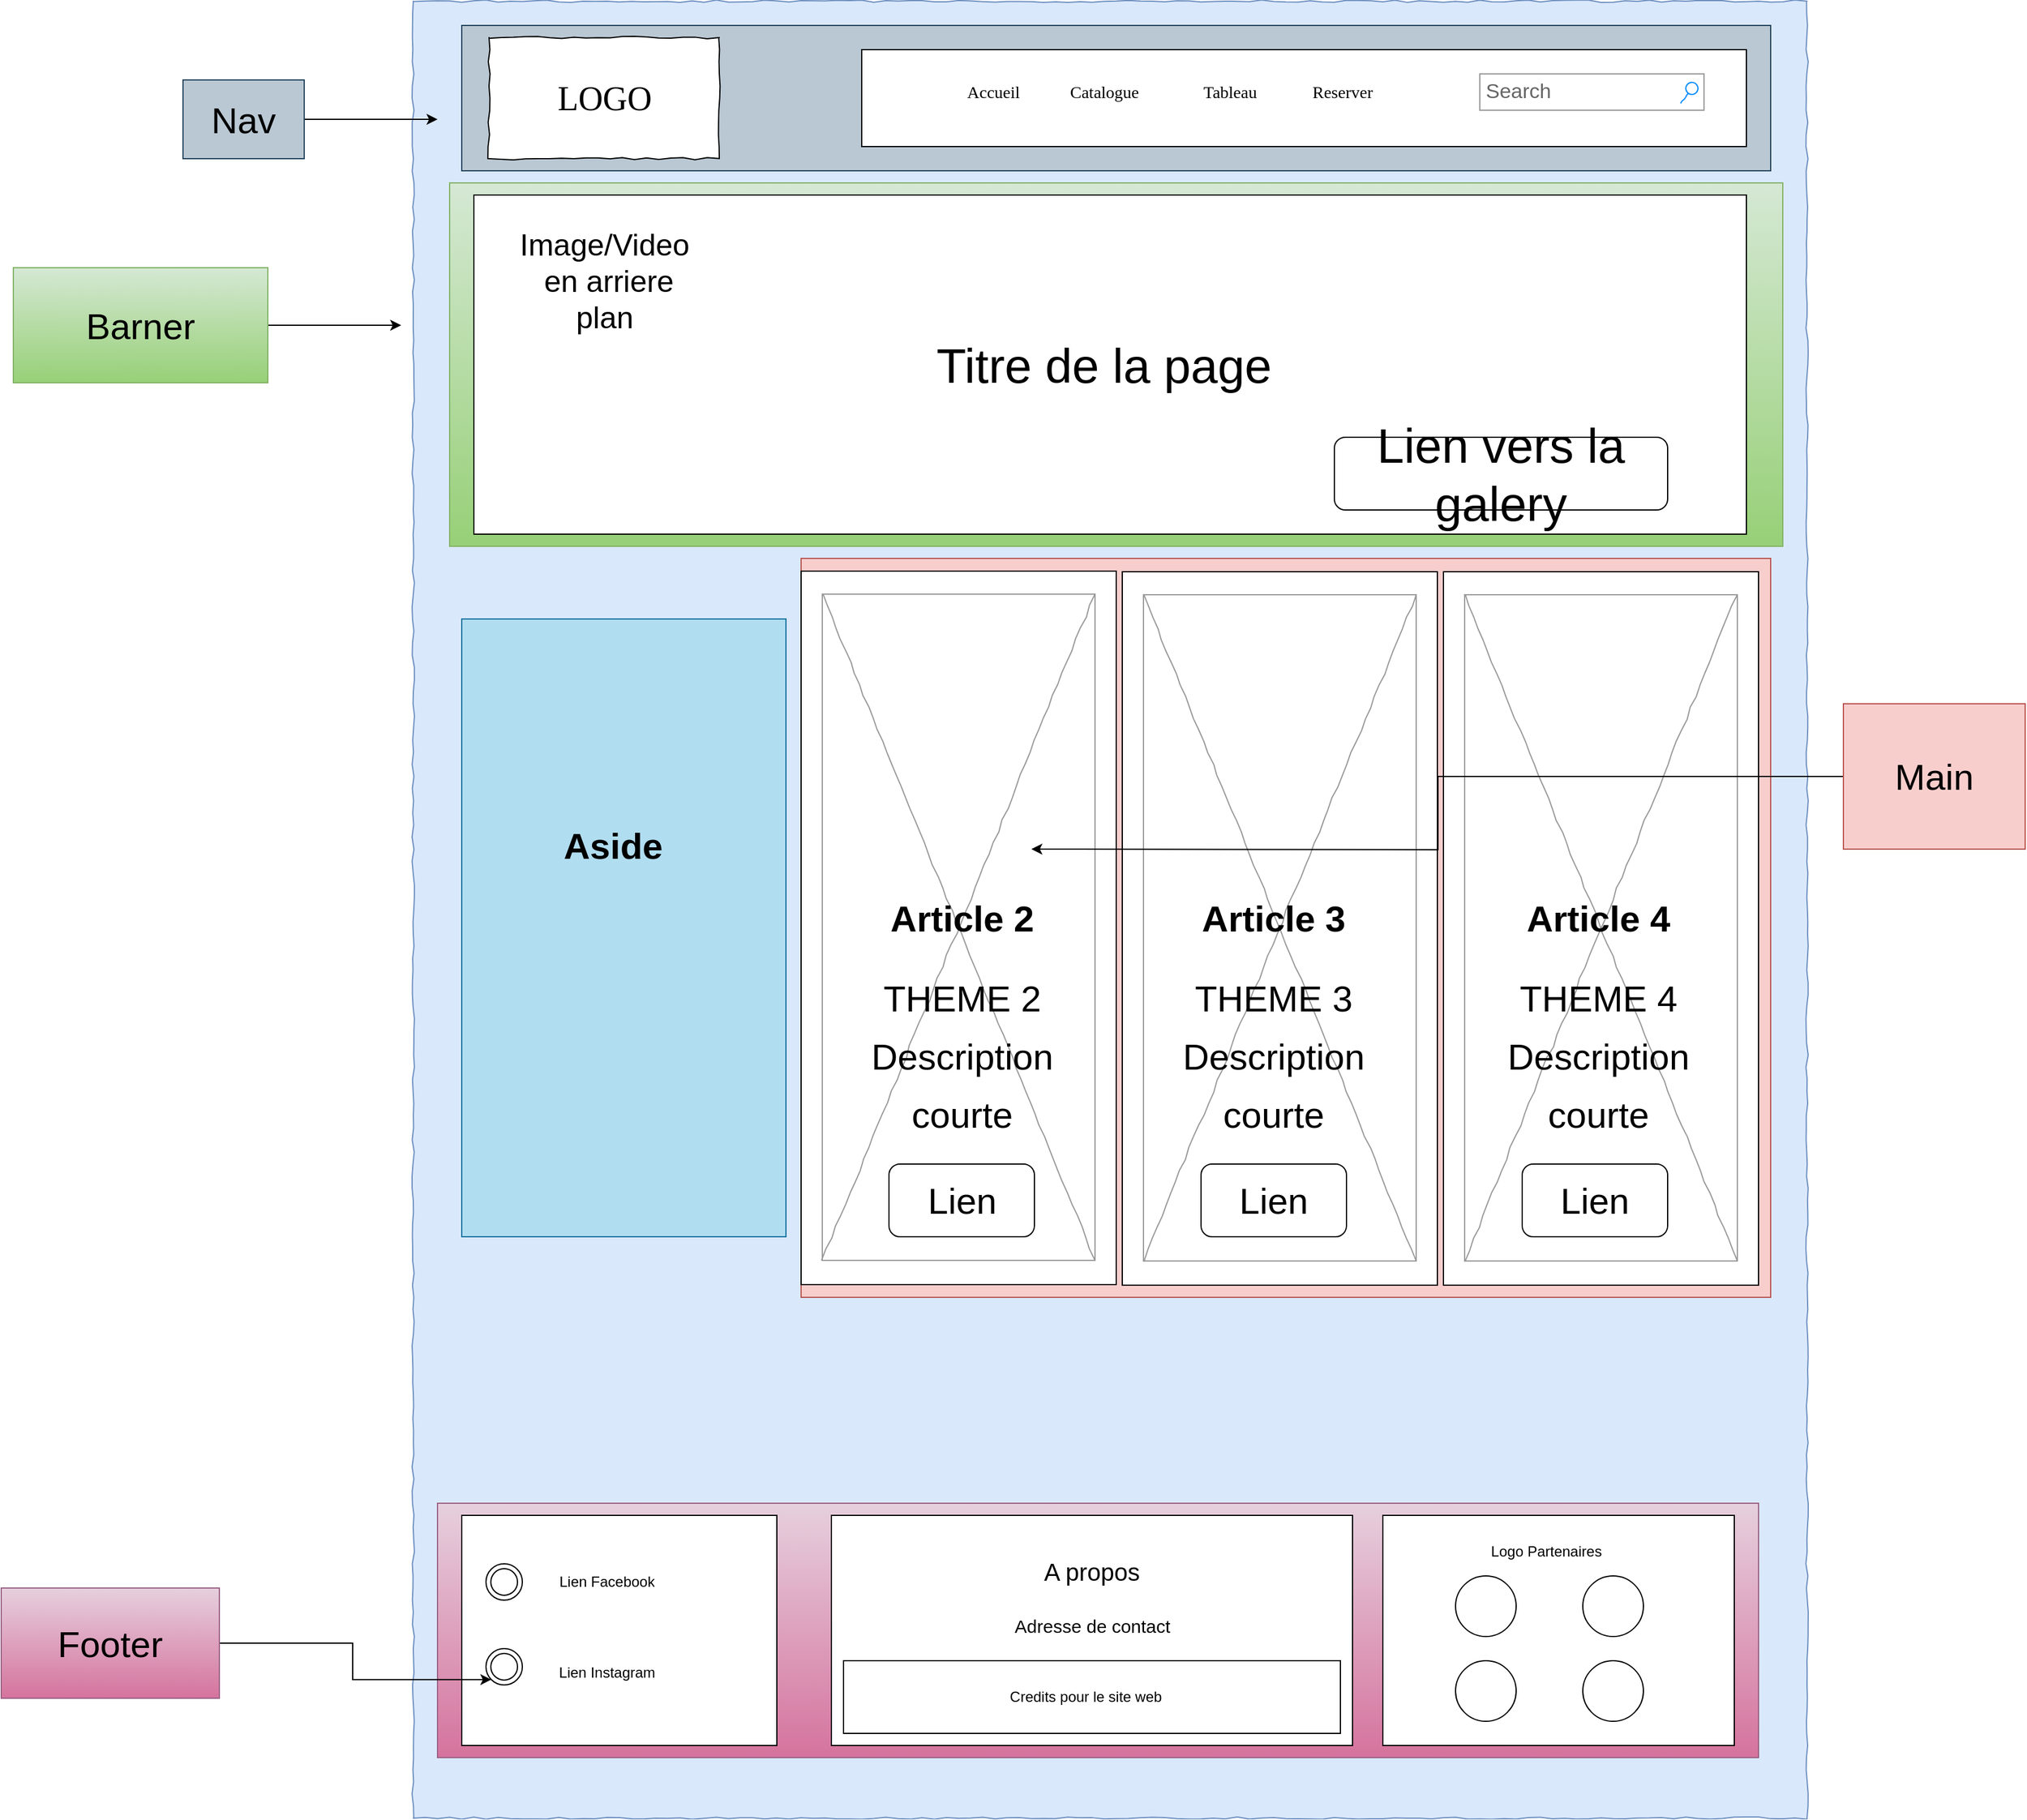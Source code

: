 <mxfile version="18.0.6" type="device" pages="6"><diagram name="base_home" id="03018318-947c-dd8e-b7a3-06fadd420f32"><mxGraphModel dx="2792" dy="1098" grid="1" gridSize="10" guides="1" tooltips="1" connect="1" arrows="1" fold="1" page="1" pageScale="1" pageWidth="1100" pageHeight="850" background="none" math="0" shadow="0"><root><mxCell id="0"/><mxCell id="1" parent="0"/><mxCell id="677b7b8949515195-1" value="" style="whiteSpace=wrap;html=1;rounded=0;shadow=0;labelBackgroundColor=none;strokeColor=#6c8ebf;strokeWidth=1;fillColor=#dae8fc;fontFamily=Verdana;fontSize=12;align=center;comic=1;" parent="1" vertex="1"><mxGeometry x="-10" y="10" width="1150" height="1500" as="geometry"/></mxCell><mxCell id="L0F5yqAFZYGwfd7f5iph-44" value="" style="rounded=0;whiteSpace=wrap;html=1;fontSize=30;fillColor=#d5e8d4;gradientColor=#97d077;strokeColor=#82b366;" parent="1" vertex="1"><mxGeometry x="20" y="160" width="1100" height="300" as="geometry"/></mxCell><mxCell id="L0F5yqAFZYGwfd7f5iph-39" value="" style="rounded=0;whiteSpace=wrap;html=1;fontSize=30;fillColor=#b1ddf0;strokeColor=#10739e;" parent="1" vertex="1"><mxGeometry x="30" y="520" width="267.5" height="510" as="geometry"/></mxCell><mxCell id="L0F5yqAFZYGwfd7f5iph-17" value="" style="rounded=0;whiteSpace=wrap;html=1;fillColor=#bac8d3;strokeColor=#23445d;" parent="1" vertex="1"><mxGeometry x="30" y="30" width="1080" height="120" as="geometry"/></mxCell><mxCell id="L0F5yqAFZYGwfd7f5iph-47" value="" style="rounded=0;whiteSpace=wrap;html=1;fontSize=30;" parent="1" vertex="1"><mxGeometry x="360" y="50" width="730" height="80" as="geometry"/></mxCell><mxCell id="677b7b8949515195-2" value="LOGO" style="whiteSpace=wrap;html=1;rounded=0;shadow=0;labelBackgroundColor=none;strokeWidth=1;fontFamily=Verdana;fontSize=28;align=center;comic=1;" parent="1" vertex="1"><mxGeometry x="52.5" y="40" width="190" height="100" as="geometry"/></mxCell><mxCell id="677b7b8949515195-3" value="Search" style="strokeWidth=1;shadow=0;dashed=0;align=center;html=1;shape=mxgraph.mockup.forms.searchBox;strokeColor=#999999;mainText=;strokeColor2=#008cff;fontColor=#666666;fontSize=17;align=left;spacingLeft=3;rounded=0;labelBackgroundColor=none;comic=1;" parent="1" vertex="1"><mxGeometry x="870" y="70" width="185" height="30" as="geometry"/></mxCell><mxCell id="677b7b8949515195-4" value="Catalogue" style="text;html=1;points=[];align=left;verticalAlign=top;spacingTop=-4;fontSize=14;fontFamily=Verdana" parent="1" vertex="1"><mxGeometry x="530" y="75" width="60" height="20" as="geometry"/></mxCell><mxCell id="677b7b8949515195-5" value="Tableau" style="text;html=1;points=[];align=left;verticalAlign=top;spacingTop=-4;fontSize=14;fontFamily=Verdana" parent="1" vertex="1"><mxGeometry x="640" y="75" width="60" height="20" as="geometry"/></mxCell><mxCell id="677b7b8949515195-6" value="Reserver" style="text;html=1;points=[];align=left;verticalAlign=top;spacingTop=-4;fontSize=14;fontFamily=Verdana" parent="1" vertex="1"><mxGeometry x="730" y="75" width="60" height="20" as="geometry"/></mxCell><UserObject label="Organization" treeRoot="1" id="zAzLanT8jCUxgoMtKWGN-2"><mxCell style="whiteSpace=wrap;html=1;align=center;treeFolding=1;treeMoving=1;newEdgeStyle={&quot;edgeStyle&quot;:&quot;elbowEdgeStyle&quot;,&quot;startArrow&quot;:&quot;none&quot;,&quot;endArrow&quot;:&quot;none&quot;};fillColor=#e6d0de;strokeColor=#996185;gradientColor=#d5739d;" parent="1" vertex="1"><mxGeometry x="10" y="1250" width="1090" height="210" as="geometry"/></mxCell></UserObject><mxCell id="zAzLanT8jCUxgoMtKWGN-3" value="" style="rounded=0;whiteSpace=wrap;html=1;" parent="1" vertex="1"><mxGeometry x="30" y="1260" width="260" height="190" as="geometry"/></mxCell><mxCell id="zAzLanT8jCUxgoMtKWGN-4" value="" style="ellipse;shape=doubleEllipse;whiteSpace=wrap;html=1;aspect=fixed;" parent="1" vertex="1"><mxGeometry x="50" y="1300" width="30" height="30" as="geometry"/></mxCell><mxCell id="zAzLanT8jCUxgoMtKWGN-5" value="" style="ellipse;shape=doubleEllipse;whiteSpace=wrap;html=1;aspect=fixed;" parent="1" vertex="1"><mxGeometry x="50" y="1370" width="30" height="30" as="geometry"/></mxCell><UserObject label="Lien Facebook" placeholders="1" name="Variable" id="zAzLanT8jCUxgoMtKWGN-6"><mxCell style="text;html=1;strokeColor=none;fillColor=none;align=center;verticalAlign=middle;whiteSpace=wrap;overflow=hidden;" parent="1" vertex="1"><mxGeometry x="100" y="1305" width="100" height="20" as="geometry"/></mxCell></UserObject><UserObject label="Lien Instagram" placeholders="1" name="Variable" id="zAzLanT8jCUxgoMtKWGN-7"><mxCell style="text;html=1;strokeColor=none;fillColor=none;align=center;verticalAlign=middle;whiteSpace=wrap;overflow=hidden;" parent="1" vertex="1"><mxGeometry x="100" y="1380" width="100" height="20" as="geometry"/></mxCell></UserObject><mxCell id="zAzLanT8jCUxgoMtKWGN-9" value="" style="rounded=0;whiteSpace=wrap;html=1;" parent="1" vertex="1"><mxGeometry x="335" y="1260" width="430" height="190" as="geometry"/></mxCell><mxCell id="zAzLanT8jCUxgoMtKWGN-10" value="&lt;font style=&quot;font-size: 20px;&quot;&gt;A propos&lt;/font&gt;" style="text;html=1;strokeColor=none;fillColor=none;align=center;verticalAlign=middle;whiteSpace=wrap;rounded=0;" parent="1" vertex="1"><mxGeometry x="465" y="1280" width="170" height="51" as="geometry"/></mxCell><mxCell id="zAzLanT8jCUxgoMtKWGN-12" value="" style="rounded=0;whiteSpace=wrap;html=1;" parent="1" vertex="1"><mxGeometry x="790" y="1260" width="290" height="190" as="geometry"/></mxCell><UserObject label="Logo Partenaires" placeholders="1" name="Variable" id="zAzLanT8jCUxgoMtKWGN-13"><mxCell style="text;html=1;strokeColor=none;fillColor=none;align=center;verticalAlign=middle;whiteSpace=wrap;overflow=hidden;" parent="1" vertex="1"><mxGeometry x="850" y="1280" width="150" height="20" as="geometry"/></mxCell></UserObject><mxCell id="zAzLanT8jCUxgoMtKWGN-14" value="" style="ellipse;whiteSpace=wrap;html=1;aspect=fixed;" parent="1" vertex="1"><mxGeometry x="850" y="1310" width="50" height="50" as="geometry"/></mxCell><mxCell id="zAzLanT8jCUxgoMtKWGN-15" value="" style="ellipse;whiteSpace=wrap;html=1;aspect=fixed;" parent="1" vertex="1"><mxGeometry x="955" y="1310" width="50" height="50" as="geometry"/></mxCell><mxCell id="zAzLanT8jCUxgoMtKWGN-16" value="" style="ellipse;whiteSpace=wrap;html=1;aspect=fixed;" parent="1" vertex="1"><mxGeometry x="850" y="1380" width="50" height="50" as="geometry"/></mxCell><mxCell id="zAzLanT8jCUxgoMtKWGN-17" value="" style="ellipse;whiteSpace=wrap;html=1;aspect=fixed;" parent="1" vertex="1"><mxGeometry x="955" y="1380" width="50" height="50" as="geometry"/></mxCell><mxCell id="zAzLanT8jCUxgoMtKWGN-19" value="" style="rounded=0;whiteSpace=wrap;html=1;" parent="1" vertex="1"><mxGeometry x="345" y="1380" width="410" height="60" as="geometry"/></mxCell><UserObject label="Credits pour le site web" placeholders="1" name="Variable" id="zAzLanT8jCUxgoMtKWGN-11"><mxCell style="text;html=1;strokeColor=none;fillColor=none;align=center;verticalAlign=middle;whiteSpace=wrap;overflow=hidden;" parent="1" vertex="1"><mxGeometry x="365" y="1400" width="360" height="20" as="geometry"/></mxCell></UserObject><mxCell id="zAzLanT8jCUxgoMtKWGN-21" value="Accueil" style="text;html=1;points=[];align=left;verticalAlign=top;spacingTop=-4;fontSize=14;fontFamily=Verdana" parent="1" vertex="1"><mxGeometry x="445" y="75" width="60" height="20" as="geometry"/></mxCell><mxCell id="zAzLanT8jCUxgoMtKWGN-33" value="" style="rounded=0;whiteSpace=wrap;html=1;fontSize=20;" parent="1" vertex="1"><mxGeometry x="40" y="170" width="1050" height="280" as="geometry"/></mxCell><mxCell id="zAzLanT8jCUxgoMtKWGN-34" value="&lt;span style=&quot;font-size: 25px;&quot;&gt;Image/Video&lt;/span&gt;&lt;span style=&quot;color: rgba(0, 0, 0, 0); font-family: monospace; font-size: 0px; text-align: start;&quot;&gt;%3CmxGraphModel%3E%3Croot%3E%3CmxCell%20id%3D%220%22%2F%3E%3CmxCell%20id%3D%221%22%20parent%3D%220%22%2F%3E%3CmxCell%20id%3D%222%22%20value%3D%22%26lt%3Bh1%20style%3D%26quot%3Bfont-size%3A%2030px%3B%26quot%3B%26gt%3B%26lt%3Bfont%20style%3D%26quot%3Bfont-size%3A%2030px%3B%26quot%3B%26gt%3BArticle%202%26lt%3B%2Ffont%26gt%3B%26lt%3B%2Fh1%26gt%3B%26lt%3Bspan%20style%3D%26quot%3Bfont-size%3A%2030px%3B%26quot%3B%26gt%3BTHEME%26amp%3Bnbsp%3B%26lt%3B%2Fspan%26gt%3B%26lt%3Bspan%20style%3D%26quot%3Bfont-size%3A%2030px%3B%20background-color%3A%20initial%3B%26quot%3B%26gt%3B2%20Description%20courte%26lt%3B%2Fspan%26gt%3B%26lt%3Bspan%20style%3D%26quot%3Bfont-size%3A%2030px%3B%26quot%3B%26gt%3B%26lt%3Bbr%26gt%3B%26lt%3B%2Fspan%26gt%3B%22%20style%3D%22text%3Bhtml%3D1%3BstrokeColor%3Dnone%3BfillColor%3Dnone%3Bspacing%3D5%3BspacingTop%3D-20%3BwhiteSpace%3Dwrap%3Boverflow%3Dhidden%3Brounded%3D0%3BfontSize%3D40%3Balign%3Dcenter%3B%22%20vertex%3D%221%22%20parent%3D%221%22%3E%3CmxGeometry%20x%3D%22327.5%22%20y%3D%22740%22%20width%3D%22230%22%20height%3D%22210%22%20as%3D%22geometry%22%2F%3E%3C%2FmxCell%3E%3C%2Froot%3E%3C%2FmxGraphModel%3Ei&lt;/span&gt;&lt;span style=&quot;font-size: 25px;&quot;&gt;&lt;br&gt;&amp;nbsp;en arriere plan&lt;/span&gt;" style="text;html=1;strokeColor=none;fillColor=none;align=center;verticalAlign=middle;whiteSpace=wrap;rounded=0;fontSize=20;" parent="1" vertex="1"><mxGeometry x="67.5" y="170" width="160" height="140" as="geometry"/></mxCell><mxCell id="zAzLanT8jCUxgoMtKWGN-35" value="&lt;span style=&quot;font-size: 40px;&quot;&gt;Titre de la page&lt;br&gt;&lt;/span&gt;" style="text;html=1;strokeColor=none;fillColor=none;align=center;verticalAlign=middle;whiteSpace=wrap;rounded=0;fontSize=25;" parent="1" vertex="1"><mxGeometry x="260" y="240" width="600" height="140" as="geometry"/></mxCell><mxCell id="zAzLanT8jCUxgoMtKWGN-36" value="Lien vers la galery" style="rounded=1;whiteSpace=wrap;html=1;fontSize=40;" parent="1" vertex="1"><mxGeometry x="750" y="370" width="275" height="60" as="geometry"/></mxCell><mxCell id="L0F5yqAFZYGwfd7f5iph-1" value="" style="rounded=0;whiteSpace=wrap;html=1;fillColor=#f8cecc;strokeColor=#b85450;" parent="1" vertex="1"><mxGeometry x="310" y="470" width="800" height="610" as="geometry"/></mxCell><mxCell id="L0F5yqAFZYGwfd7f5iph-5" value="" style="rounded=0;whiteSpace=wrap;html=1;fontSize=40;" parent="1" vertex="1"><mxGeometry x="310" y="480.5" width="260" height="589" as="geometry"/></mxCell><mxCell id="L0F5yqAFZYGwfd7f5iph-6" value="" style="verticalLabelPosition=bottom;shadow=0;dashed=0;align=center;html=1;verticalAlign=top;strokeWidth=1;shape=mxgraph.mockup.graphics.simpleIcon;strokeColor=#999999;rounded=0;labelBackgroundColor=none;fontFamily=Verdana;fontSize=14;fontColor=#000000;comic=1;" parent="1" vertex="1"><mxGeometry x="327.5" y="499.5" width="225" height="550" as="geometry"/></mxCell><mxCell id="L0F5yqAFZYGwfd7f5iph-7" value="&lt;h1 style=&quot;font-size: 30px;&quot;&gt;&lt;font style=&quot;font-size: 30px;&quot;&gt;Article 2&lt;/font&gt;&lt;/h1&gt;&lt;span style=&quot;font-size: 30px;&quot;&gt;THEME&amp;nbsp;&lt;/span&gt;&lt;span style=&quot;font-size: 30px; background-color: initial;&quot;&gt;2 Description courte&lt;/span&gt;&lt;span style=&quot;font-size: 30px;&quot;&gt;&lt;br&gt;&lt;/span&gt;" style="text;html=1;strokeColor=none;fillColor=none;spacing=5;spacingTop=-20;whiteSpace=wrap;overflow=hidden;rounded=0;fontSize=40;align=center;" parent="1" vertex="1"><mxGeometry x="327.5" y="740" width="230" height="210" as="geometry"/></mxCell><mxCell id="L0F5yqAFZYGwfd7f5iph-8" value="" style="rounded=0;whiteSpace=wrap;html=1;fontSize=40;" parent="1" vertex="1"><mxGeometry x="575" y="481" width="260" height="589" as="geometry"/></mxCell><mxCell id="L0F5yqAFZYGwfd7f5iph-9" value="" style="verticalLabelPosition=bottom;shadow=0;dashed=0;align=center;html=1;verticalAlign=top;strokeWidth=1;shape=mxgraph.mockup.graphics.simpleIcon;strokeColor=#999999;rounded=0;labelBackgroundColor=none;fontFamily=Verdana;fontSize=14;fontColor=#000000;comic=1;" parent="1" vertex="1"><mxGeometry x="592.5" y="500" width="225" height="550" as="geometry"/></mxCell><mxCell id="L0F5yqAFZYGwfd7f5iph-10" value="&lt;h1 style=&quot;font-size: 30px;&quot;&gt;Article 3&lt;/h1&gt;&lt;span style=&quot;font-size: 30px;&quot;&gt;THEME&amp;nbsp;&lt;/span&gt;&lt;span style=&quot;font-size: 30px; background-color: initial;&quot;&gt;3 Description courte&lt;/span&gt;&lt;span style=&quot;font-size: 30px;&quot;&gt;&lt;br&gt;&lt;/span&gt;" style="text;html=1;strokeColor=none;fillColor=none;spacing=5;spacingTop=-20;whiteSpace=wrap;overflow=hidden;rounded=0;fontSize=40;align=center;" parent="1" vertex="1"><mxGeometry x="585" y="740" width="230" height="210" as="geometry"/></mxCell><mxCell id="L0F5yqAFZYGwfd7f5iph-11" value="" style="rounded=0;whiteSpace=wrap;html=1;fontSize=40;" parent="1" vertex="1"><mxGeometry x="840" y="481" width="260" height="589" as="geometry"/></mxCell><mxCell id="L0F5yqAFZYGwfd7f5iph-12" value="" style="verticalLabelPosition=bottom;shadow=0;dashed=0;align=center;html=1;verticalAlign=top;strokeWidth=1;shape=mxgraph.mockup.graphics.simpleIcon;strokeColor=#999999;rounded=0;labelBackgroundColor=none;fontFamily=Verdana;fontSize=14;fontColor=#000000;comic=1;" parent="1" vertex="1"><mxGeometry x="857.5" y="500" width="225" height="550" as="geometry"/></mxCell><mxCell id="L0F5yqAFZYGwfd7f5iph-13" value="&lt;h1 style=&quot;font-size: 30px;&quot;&gt;Article 4&lt;/h1&gt;&lt;span style=&quot;font-size: 30px;&quot;&gt;THEME&amp;nbsp;&lt;/span&gt;&lt;span style=&quot;background-color: initial; font-size: 30px;&quot;&gt;4 Description courte&lt;/span&gt;&lt;span style=&quot;font-size: 30px;&quot;&gt;&lt;br&gt;&lt;/span&gt;" style="text;html=1;strokeColor=none;fillColor=none;spacing=5;spacingTop=-20;whiteSpace=wrap;overflow=hidden;rounded=0;fontSize=40;align=center;" parent="1" vertex="1"><mxGeometry x="852.5" y="740" width="230" height="210" as="geometry"/></mxCell><mxCell id="L0F5yqAFZYGwfd7f5iph-23" value="Lien" style="rounded=1;whiteSpace=wrap;html=1;fontSize=30;" parent="1" vertex="1"><mxGeometry x="382.5" y="970" width="120" height="60" as="geometry"/></mxCell><mxCell id="L0F5yqAFZYGwfd7f5iph-24" value="Lien" style="rounded=1;whiteSpace=wrap;html=1;fontSize=30;" parent="1" vertex="1"><mxGeometry x="640" y="970" width="120" height="60" as="geometry"/></mxCell><mxCell id="L0F5yqAFZYGwfd7f5iph-25" value="Lien" style="rounded=1;whiteSpace=wrap;html=1;fontSize=30;" parent="1" vertex="1"><mxGeometry x="905" y="970" width="120" height="60" as="geometry"/></mxCell><mxCell id="L0F5yqAFZYGwfd7f5iph-26" value="&lt;font style=&quot;font-size: 15px;&quot;&gt;Adresse de contact&lt;/font&gt;" style="text;html=1;strokeColor=none;fillColor=none;align=center;verticalAlign=middle;whiteSpace=wrap;rounded=0;fontSize=30;" parent="1" vertex="1"><mxGeometry x="452.5" y="1331" width="195" height="30" as="geometry"/></mxCell><mxCell id="L0F5yqAFZYGwfd7f5iph-36" style="edgeStyle=orthogonalEdgeStyle;rounded=0;orthogonalLoop=1;jettySize=auto;html=1;fontSize=30;" parent="1" source="L0F5yqAFZYGwfd7f5iph-35" edge="1"><mxGeometry relative="1" as="geometry"><mxPoint x="500" y="710" as="targetPoint"/></mxGeometry></mxCell><mxCell id="L0F5yqAFZYGwfd7f5iph-35" value="&lt;font style=&quot;font-size: 30px;&quot;&gt;Main&lt;/font&gt;" style="text;html=1;strokeColor=#b85450;fillColor=#f8cecc;align=center;verticalAlign=middle;whiteSpace=wrap;rounded=0;fontSize=15;" parent="1" vertex="1"><mxGeometry x="1170" y="590" width="150" height="120" as="geometry"/></mxCell><mxCell id="L0F5yqAFZYGwfd7f5iph-38" style="edgeStyle=orthogonalEdgeStyle;rounded=0;orthogonalLoop=1;jettySize=auto;html=1;fontSize=30;" parent="1" source="L0F5yqAFZYGwfd7f5iph-37" edge="1"><mxGeometry relative="1" as="geometry"><mxPoint x="10" y="107.5" as="targetPoint"/></mxGeometry></mxCell><mxCell id="L0F5yqAFZYGwfd7f5iph-37" value="Nav" style="text;html=1;strokeColor=#23445d;fillColor=#bac8d3;align=center;verticalAlign=middle;whiteSpace=wrap;rounded=0;fontSize=30;" parent="1" vertex="1"><mxGeometry x="-200" y="75" width="100" height="65" as="geometry"/></mxCell><mxCell id="L0F5yqAFZYGwfd7f5iph-43" style="edgeStyle=orthogonalEdgeStyle;rounded=0;orthogonalLoop=1;jettySize=auto;html=1;fontSize=30;entryX=0;entryY=1;entryDx=0;entryDy=0;" parent="1" source="L0F5yqAFZYGwfd7f5iph-42" edge="1" target="zAzLanT8jCUxgoMtKWGN-5"><mxGeometry relative="1" as="geometry"><mxPoint x="-20" y="1755.5" as="targetPoint"/></mxGeometry></mxCell><mxCell id="L0F5yqAFZYGwfd7f5iph-42" value="Footer" style="text;html=1;strokeColor=#996185;fillColor=#e6d0de;align=center;verticalAlign=middle;whiteSpace=wrap;rounded=0;fontSize=30;gradientColor=#d5739d;" parent="1" vertex="1"><mxGeometry x="-350" y="1320" width="180" height="91" as="geometry"/></mxCell><mxCell id="L0F5yqAFZYGwfd7f5iph-46" style="edgeStyle=orthogonalEdgeStyle;rounded=0;orthogonalLoop=1;jettySize=auto;html=1;fontSize=30;" parent="1" source="L0F5yqAFZYGwfd7f5iph-45" edge="1"><mxGeometry relative="1" as="geometry"><mxPoint x="-20" y="277.5" as="targetPoint"/></mxGeometry></mxCell><mxCell id="L0F5yqAFZYGwfd7f5iph-45" value="Barner" style="text;html=1;strokeColor=#82b366;fillColor=#d5e8d4;align=center;verticalAlign=middle;whiteSpace=wrap;rounded=0;fontSize=30;gradientColor=#97d077;" parent="1" vertex="1"><mxGeometry x="-340" y="230" width="210" height="95" as="geometry"/></mxCell><mxCell id="ur1MbVEmKL6hThixiPwz-1" value="&lt;h1 style=&quot;font-size: 30px;&quot;&gt;&lt;/h1&gt;&lt;span style=&quot;font-size: 30px;&quot;&gt;&lt;b&gt;Aside&lt;/b&gt;&lt;/span&gt;&lt;span style=&quot;font-size: 30px;&quot;&gt;&lt;br&gt;&lt;/span&gt;" style="text;html=1;strokeColor=none;fillColor=none;spacing=5;spacingTop=-20;whiteSpace=wrap;overflow=hidden;rounded=0;fontSize=40;align=center;" vertex="1" parent="1"><mxGeometry x="40" y="669.5" width="230" height="210" as="geometry"/></mxCell></root></mxGraphModel></diagram><diagram id="Z3EHXfXPUKw4xL2VGz5C" name="contact-main-section"><mxGraphModel dx="940" dy="610" grid="1" gridSize="10" guides="1" tooltips="1" connect="1" arrows="1" fold="1" page="1" pageScale="1" pageWidth="850" pageHeight="1100" math="0" shadow="0"><root><mxCell id="0"/><mxCell id="1" parent="0"/><mxCell id="eIYccrqC-HGanM6x2wjU-1" value="Reservation" style="swimlane;" vertex="1" parent="1"><mxGeometry x="200" y="50" width="500" height="1010" as="geometry"/></mxCell><mxCell id="eIYccrqC-HGanM6x2wjU-2" value="Identification " style="swimlane;horizontal=0;" vertex="1" parent="eIYccrqC-HGanM6x2wjU-1"><mxGeometry x="20" y="30" width="460" height="260" as="geometry"/></mxCell><mxCell id="eIYccrqC-HGanM6x2wjU-4" value="Nom complet" style="text;html=1;strokeColor=none;fillColor=none;align=center;verticalAlign=middle;whiteSpace=wrap;rounded=0;strokeWidth=2;" vertex="1" parent="eIYccrqC-HGanM6x2wjU-2"><mxGeometry x="40" y="50" width="90" height="30" as="geometry"/></mxCell><mxCell id="eIYccrqC-HGanM6x2wjU-5" value="" style="rounded=1;whiteSpace=wrap;html=1;strokeWidth=1;dashed=1;" vertex="1" parent="eIYccrqC-HGanM6x2wjU-2"><mxGeometry x="190" y="55" width="250" height="25" as="geometry"/></mxCell><mxCell id="eIYccrqC-HGanM6x2wjU-6" value="Email" style="text;html=1;strokeColor=none;fillColor=none;align=center;verticalAlign=middle;whiteSpace=wrap;rounded=0;strokeWidth=2;" vertex="1" parent="eIYccrqC-HGanM6x2wjU-2"><mxGeometry x="40" y="120" width="50" height="30" as="geometry"/></mxCell><mxCell id="eIYccrqC-HGanM6x2wjU-7" value="" style="rounded=1;whiteSpace=wrap;html=1;strokeWidth=1;dashed=1;" vertex="1" parent="eIYccrqC-HGanM6x2wjU-2"><mxGeometry x="190" y="122.5" width="250" height="25" as="geometry"/></mxCell><mxCell id="eIYccrqC-HGanM6x2wjU-18" value="" style="rounded=1;whiteSpace=wrap;html=1;strokeWidth=1;dashed=1;" vertex="1" parent="eIYccrqC-HGanM6x2wjU-2"><mxGeometry x="100" y="210" width="90" height="40" as="geometry"/></mxCell><mxCell id="eIYccrqC-HGanM6x2wjU-19" value="Ville" style="text;html=1;strokeColor=none;fillColor=none;align=center;verticalAlign=middle;whiteSpace=wrap;rounded=0;strokeWidth=2;" vertex="1" parent="eIYccrqC-HGanM6x2wjU-2"><mxGeometry x="30" y="215" width="60" height="30" as="geometry"/></mxCell><mxCell id="eIYccrqC-HGanM6x2wjU-31" value="" style="rounded=1;whiteSpace=wrap;html=1;strokeWidth=1;dashed=1;" vertex="1" parent="eIYccrqC-HGanM6x2wjU-2"><mxGeometry x="350" y="210" width="90" height="40" as="geometry"/></mxCell><mxCell id="eIYccrqC-HGanM6x2wjU-32" value="Code postal" style="text;html=1;strokeColor=none;fillColor=none;align=center;verticalAlign=middle;whiteSpace=wrap;rounded=0;strokeWidth=2;" vertex="1" parent="eIYccrqC-HGanM6x2wjU-2"><mxGeometry x="220" y="215" width="90" height="30" as="geometry"/></mxCell><mxCell id="bSipjBxVmBzMXLrdpbDi-2" value="" style="ellipse;whiteSpace=wrap;html=1;aspect=fixed;strokeWidth=1;" vertex="1" parent="eIYccrqC-HGanM6x2wjU-2"><mxGeometry x="50" y="20" width="10" height="10" as="geometry"/></mxCell><mxCell id="bSipjBxVmBzMXLrdpbDi-3" value="Mme" style="text;html=1;strokeColor=none;fillColor=none;align=center;verticalAlign=middle;whiteSpace=wrap;rounded=0;" vertex="1" parent="eIYccrqC-HGanM6x2wjU-2"><mxGeometry x="70" y="10" width="60" height="30" as="geometry"/></mxCell><mxCell id="bSipjBxVmBzMXLrdpbDi-5" value="" style="ellipse;whiteSpace=wrap;html=1;aspect=fixed;strokeWidth=1;" vertex="1" parent="eIYccrqC-HGanM6x2wjU-2"><mxGeometry x="190" y="20" width="10" height="10" as="geometry"/></mxCell><mxCell id="bSipjBxVmBzMXLrdpbDi-6" value="Mr" style="text;html=1;strokeColor=none;fillColor=none;align=center;verticalAlign=middle;whiteSpace=wrap;rounded=0;" vertex="1" parent="eIYccrqC-HGanM6x2wjU-2"><mxGeometry x="190" y="10" width="60" height="30" as="geometry"/></mxCell><mxCell id="eIYccrqC-HGanM6x2wjU-20" value="Choisir vos sites que vous desirez visiter" style="swimlane;horizontal=0;startSize=10;" vertex="1" parent="eIYccrqC-HGanM6x2wjU-1"><mxGeometry x="20" y="310" width="460" height="470" as="geometry"/></mxCell><mxCell id="eIYccrqC-HGanM6x2wjU-21" value="Histoire" style="text;html=1;strokeColor=none;fillColor=none;align=center;verticalAlign=middle;whiteSpace=wrap;rounded=0;strokeWidth=2;" vertex="1" parent="eIYccrqC-HGanM6x2wjU-20"><mxGeometry x="50" y="5" width="110" height="60" as="geometry"/></mxCell><mxCell id="eIYccrqC-HGanM6x2wjU-22" value="Site historique 1" style="rounded=1;whiteSpace=wrap;html=1;strokeWidth=1;dashed=1;" vertex="1" parent="eIYccrqC-HGanM6x2wjU-20"><mxGeometry x="250" y="5" width="190" height="25" as="geometry"/></mxCell><mxCell id="eIYccrqC-HGanM6x2wjU-24" value="&lt;span style=&quot;&quot;&gt;Site historique 2&lt;/span&gt;" style="rounded=1;whiteSpace=wrap;html=1;strokeWidth=1;dashed=1;" vertex="1" parent="eIYccrqC-HGanM6x2wjU-20"><mxGeometry x="250" y="35" width="190" height="25" as="geometry"/></mxCell><mxCell id="eIYccrqC-HGanM6x2wjU-34" value="" style="rounded=0;whiteSpace=wrap;html=1;dashed=1;strokeWidth=1;" vertex="1" parent="eIYccrqC-HGanM6x2wjU-20"><mxGeometry x="250" y="10" width="15" height="15" as="geometry"/></mxCell><mxCell id="eIYccrqC-HGanM6x2wjU-35" value="" style="rounded=0;whiteSpace=wrap;html=1;dashed=1;strokeWidth=1;" vertex="1" parent="eIYccrqC-HGanM6x2wjU-20"><mxGeometry x="250" y="40" width="15" height="15" as="geometry"/></mxCell><mxCell id="eIYccrqC-HGanM6x2wjU-36" value="Site nature 1" style="rounded=1;whiteSpace=wrap;html=1;strokeWidth=1;dashed=1;" vertex="1" parent="eIYccrqC-HGanM6x2wjU-20"><mxGeometry x="250" y="80" width="190" height="25" as="geometry"/></mxCell><mxCell id="eIYccrqC-HGanM6x2wjU-37" value="&lt;span style=&quot;&quot;&gt;Site nature 2&lt;/span&gt;" style="rounded=1;whiteSpace=wrap;html=1;strokeWidth=1;dashed=1;" vertex="1" parent="eIYccrqC-HGanM6x2wjU-20"><mxGeometry x="250" y="110" width="190" height="25" as="geometry"/></mxCell><mxCell id="eIYccrqC-HGanM6x2wjU-38" value="" style="rounded=0;whiteSpace=wrap;html=1;dashed=1;strokeWidth=1;" vertex="1" parent="eIYccrqC-HGanM6x2wjU-20"><mxGeometry x="250" y="85" width="15" height="15" as="geometry"/></mxCell><mxCell id="eIYccrqC-HGanM6x2wjU-39" value="" style="rounded=0;whiteSpace=wrap;html=1;dashed=1;strokeWidth=1;" vertex="1" parent="eIYccrqC-HGanM6x2wjU-20"><mxGeometry x="250" y="115" width="15" height="15" as="geometry"/></mxCell><mxCell id="eIYccrqC-HGanM6x2wjU-40" value="Site culturelle 1" style="rounded=1;whiteSpace=wrap;html=1;strokeWidth=1;dashed=1;" vertex="1" parent="eIYccrqC-HGanM6x2wjU-20"><mxGeometry x="250" y="160" width="190" height="25" as="geometry"/></mxCell><mxCell id="eIYccrqC-HGanM6x2wjU-41" value="&lt;span style=&quot;&quot;&gt;Site culturelle 2&lt;/span&gt;" style="rounded=1;whiteSpace=wrap;html=1;strokeWidth=1;dashed=1;" vertex="1" parent="eIYccrqC-HGanM6x2wjU-20"><mxGeometry x="250" y="190" width="190" height="25" as="geometry"/></mxCell><mxCell id="eIYccrqC-HGanM6x2wjU-42" value="" style="rounded=0;whiteSpace=wrap;html=1;dashed=1;strokeWidth=1;" vertex="1" parent="eIYccrqC-HGanM6x2wjU-20"><mxGeometry x="250" y="165" width="15" height="15" as="geometry"/></mxCell><mxCell id="eIYccrqC-HGanM6x2wjU-43" value="" style="rounded=0;whiteSpace=wrap;html=1;dashed=1;strokeWidth=1;" vertex="1" parent="eIYccrqC-HGanM6x2wjU-20"><mxGeometry x="250" y="195" width="15" height="15" as="geometry"/></mxCell><mxCell id="eIYccrqC-HGanM6x2wjU-44" value="Site urbain 1" style="rounded=1;whiteSpace=wrap;html=1;strokeWidth=1;dashed=1;" vertex="1" parent="eIYccrqC-HGanM6x2wjU-20"><mxGeometry x="250" y="240" width="190" height="25" as="geometry"/></mxCell><mxCell id="eIYccrqC-HGanM6x2wjU-45" value="&lt;span style=&quot;&quot;&gt;Site urbain 2&lt;/span&gt;" style="rounded=1;whiteSpace=wrap;html=1;strokeWidth=1;dashed=1;" vertex="1" parent="eIYccrqC-HGanM6x2wjU-20"><mxGeometry x="250" y="270" width="190" height="25" as="geometry"/></mxCell><mxCell id="eIYccrqC-HGanM6x2wjU-46" value="" style="rounded=0;whiteSpace=wrap;html=1;dashed=1;strokeWidth=1;" vertex="1" parent="eIYccrqC-HGanM6x2wjU-20"><mxGeometry x="250" y="245" width="15" height="15" as="geometry"/></mxCell><mxCell id="eIYccrqC-HGanM6x2wjU-47" value="" style="rounded=0;whiteSpace=wrap;html=1;dashed=1;strokeWidth=1;" vertex="1" parent="eIYccrqC-HGanM6x2wjU-20"><mxGeometry x="250" y="275" width="15" height="15" as="geometry"/></mxCell><mxCell id="eIYccrqC-HGanM6x2wjU-56" value="Restaurant 1" style="rounded=1;whiteSpace=wrap;html=1;strokeWidth=1;dashed=1;" vertex="1" parent="eIYccrqC-HGanM6x2wjU-20"><mxGeometry x="250" y="320" width="190" height="25" as="geometry"/></mxCell><mxCell id="eIYccrqC-HGanM6x2wjU-57" value="&lt;span style=&quot;&quot;&gt;Restaurant 2&lt;/span&gt;" style="rounded=1;whiteSpace=wrap;html=1;strokeWidth=1;dashed=1;" vertex="1" parent="eIYccrqC-HGanM6x2wjU-20"><mxGeometry x="250" y="350" width="190" height="25" as="geometry"/></mxCell><mxCell id="eIYccrqC-HGanM6x2wjU-58" value="" style="rounded=0;whiteSpace=wrap;html=1;dashed=1;strokeWidth=1;" vertex="1" parent="eIYccrqC-HGanM6x2wjU-20"><mxGeometry x="250" y="325" width="15" height="15" as="geometry"/></mxCell><mxCell id="eIYccrqC-HGanM6x2wjU-59" value="" style="rounded=0;whiteSpace=wrap;html=1;dashed=1;strokeWidth=1;" vertex="1" parent="eIYccrqC-HGanM6x2wjU-20"><mxGeometry x="250" y="355" width="15" height="15" as="geometry"/></mxCell><mxCell id="eIYccrqC-HGanM6x2wjU-60" value="Site sportif 1" style="rounded=1;whiteSpace=wrap;html=1;strokeWidth=1;dashed=1;" vertex="1" parent="eIYccrqC-HGanM6x2wjU-20"><mxGeometry x="250" y="400" width="190" height="25" as="geometry"/></mxCell><mxCell id="eIYccrqC-HGanM6x2wjU-61" value="&lt;span style=&quot;&quot;&gt;Site sportif 2&lt;/span&gt;" style="rounded=1;whiteSpace=wrap;html=1;strokeWidth=1;dashed=1;" vertex="1" parent="eIYccrqC-HGanM6x2wjU-20"><mxGeometry x="250" y="430" width="190" height="25" as="geometry"/></mxCell><mxCell id="eIYccrqC-HGanM6x2wjU-62" value="" style="rounded=0;whiteSpace=wrap;html=1;dashed=1;strokeWidth=1;" vertex="1" parent="eIYccrqC-HGanM6x2wjU-20"><mxGeometry x="250" y="405" width="15" height="15" as="geometry"/></mxCell><mxCell id="eIYccrqC-HGanM6x2wjU-63" value="" style="rounded=0;whiteSpace=wrap;html=1;dashed=1;strokeWidth=1;" vertex="1" parent="eIYccrqC-HGanM6x2wjU-20"><mxGeometry x="250" y="435" width="15" height="15" as="geometry"/></mxCell><mxCell id="eIYccrqC-HGanM6x2wjU-64" value="Nature" style="text;html=1;strokeColor=none;fillColor=none;align=center;verticalAlign=middle;whiteSpace=wrap;rounded=0;strokeWidth=2;" vertex="1" parent="eIYccrqC-HGanM6x2wjU-20"><mxGeometry x="50" y="85" width="110" height="60" as="geometry"/></mxCell><mxCell id="eIYccrqC-HGanM6x2wjU-65" value="Culture" style="text;html=1;strokeColor=none;fillColor=none;align=center;verticalAlign=middle;whiteSpace=wrap;rounded=0;strokeWidth=2;" vertex="1" parent="eIYccrqC-HGanM6x2wjU-20"><mxGeometry x="50" y="165" width="110" height="60" as="geometry"/></mxCell><mxCell id="eIYccrqC-HGanM6x2wjU-66" value="Urbain" style="text;html=1;strokeColor=none;fillColor=none;align=center;verticalAlign=middle;whiteSpace=wrap;rounded=0;strokeWidth=2;" vertex="1" parent="eIYccrqC-HGanM6x2wjU-20"><mxGeometry x="50" y="240" width="110" height="60" as="geometry"/></mxCell><mxCell id="eIYccrqC-HGanM6x2wjU-67" value="Restaurant" style="text;html=1;strokeColor=none;fillColor=none;align=center;verticalAlign=middle;whiteSpace=wrap;rounded=0;strokeWidth=2;" vertex="1" parent="eIYccrqC-HGanM6x2wjU-20"><mxGeometry x="50" y="332.5" width="110" height="60" as="geometry"/></mxCell><mxCell id="eIYccrqC-HGanM6x2wjU-68" value="Sport" style="text;html=1;strokeColor=none;fillColor=none;align=center;verticalAlign=middle;whiteSpace=wrap;rounded=0;strokeWidth=2;" vertex="1" parent="eIYccrqC-HGanM6x2wjU-20"><mxGeometry x="50" y="405" width="110" height="60" as="geometry"/></mxCell><mxCell id="eIYccrqC-HGanM6x2wjU-69" value="Submit" style="rounded=1;whiteSpace=wrap;html=1;dashed=1;strokeWidth=1;fillColor=#bac8d3;strokeColor=#23445d;" vertex="1" parent="eIYccrqC-HGanM6x2wjU-1"><mxGeometry x="220" y="970" width="80" height="30" as="geometry"/></mxCell><mxCell id="bSipjBxVmBzMXLrdpbDi-7" value="Autres" style="swimlane;horizontal=0;strokeWidth=1;" vertex="1" parent="eIYccrqC-HGanM6x2wjU-1"><mxGeometry x="20" y="800" width="460" height="160" as="geometry"/></mxCell><mxCell id="bSipjBxVmBzMXLrdpbDi-8" value="Langue de communication" style="text;html=1;strokeColor=none;fillColor=none;align=center;verticalAlign=middle;whiteSpace=wrap;rounded=0;" vertex="1" parent="bSipjBxVmBzMXLrdpbDi-7"><mxGeometry x="55" y="20" width="105" height="30" as="geometry"/></mxCell><mxCell id="bSipjBxVmBzMXLrdpbDi-9" value="" style="triangle;whiteSpace=wrap;html=1;strokeWidth=1;" vertex="1" parent="bSipjBxVmBzMXLrdpbDi-7"><mxGeometry x="190" y="30" width="15" height="15" as="geometry"/></mxCell><mxCell id="bSipjBxVmBzMXLrdpbDi-13" value="" style="shape=card;whiteSpace=wrap;html=1;strokeWidth=1;" vertex="1" parent="bSipjBxVmBzMXLrdpbDi-7"><mxGeometry x="120" y="70" width="320" height="80" as="geometry"/></mxCell><mxCell id="bSipjBxVmBzMXLrdpbDi-14" value="Autres&amp;nbsp;" style="text;html=1;strokeColor=none;fillColor=none;align=center;verticalAlign=middle;whiteSpace=wrap;rounded=0;" vertex="1" parent="bSipjBxVmBzMXLrdpbDi-7"><mxGeometry x="55" y="80" width="60" height="30" as="geometry"/></mxCell></root></mxGraphModel></diagram><diagram id="jcBCCr33GhDzq9C6iYsE" name="details-main-section"><mxGraphModel dx="846" dy="549" grid="1" gridSize="10" guides="1" tooltips="1" connect="1" arrows="1" fold="1" page="1" pageScale="1" pageWidth="850" pageHeight="1100" math="0" shadow="0"><root><mxCell id="0"/><mxCell id="1" parent="0"/><mxCell id="L-rgC4WNNDYf3tdHO3H--2" value="" style="whiteSpace=wrap;html=1;aspect=fixed;strokeWidth=1;" vertex="1" parent="1"><mxGeometry x="230" y="60" width="410" height="410" as="geometry"/></mxCell><mxCell id="L-rgC4WNNDYf3tdHO3H--3" value="&lt;h1&gt;Nom de du site&lt;/h1&gt;&lt;p&gt;Lorem ipsum dolor sit amet, consectetur adi.&lt;/p&gt;" style="text;html=1;strokeColor=none;fillColor=none;spacing=5;spacingTop=-20;whiteSpace=wrap;overflow=hidden;rounded=0;" vertex="1" parent="1"><mxGeometry x="380" y="70" width="250" height="130" as="geometry"/></mxCell><mxCell id="L-rgC4WNNDYf3tdHO3H--4" value="" style="whiteSpace=wrap;html=1;aspect=fixed;strokeWidth=1;" vertex="1" parent="1"><mxGeometry x="240" y="70" width="120" height="120" as="geometry"/></mxCell><mxCell id="09HQah0bjDNQpuNhCU9M-2" value="" style="whiteSpace=wrap;html=1;aspect=fixed;strokeWidth=1;" vertex="1" parent="1"><mxGeometry x="290" y="210" width="100" height="100" as="geometry"/></mxCell><mxCell id="09HQah0bjDNQpuNhCU9M-3" value="" style="whiteSpace=wrap;html=1;aspect=fixed;strokeWidth=1;" vertex="1" parent="1"><mxGeometry x="470" y="300" width="90" height="90" as="geometry"/></mxCell><mxCell id="09HQah0bjDNQpuNhCU9M-4" value="heures d'ouverture : 09h - 16h&lt;br&gt;Adresse :&amp;nbsp; Cote des neiges H3J9N3&lt;br&gt;Cout : 55 CAD" style="text;html=1;strokeColor=none;fillColor=none;align=center;verticalAlign=middle;whiteSpace=wrap;rounded=0;" vertex="1" parent="1"><mxGeometry x="160" y="390" width="380" height="100" as="geometry"/></mxCell><mxCell id="09HQah0bjDNQpuNhCU9M-5" value="&lt;h1&gt;&lt;br&gt;&lt;/h1&gt;&lt;p&gt;Lorem ipsum dolor sit amet, consectetur adipisicing elit, sed do eiusmod tempor incididunt ut labore et dolore magna aliqua.&lt;/p&gt;" style="text;html=1;strokeColor=none;fillColor=none;spacing=5;spacingTop=-20;whiteSpace=wrap;overflow=hidden;rounded=0;" vertex="1" parent="1"><mxGeometry x="400" y="180" width="190" height="130" as="geometry"/></mxCell><mxCell id="09HQah0bjDNQpuNhCU9M-6" value="&lt;h1&gt;&lt;br&gt;&lt;/h1&gt;&lt;p&gt;Lorem ipsum dolor sit amet, consectetur adipisicing elit, sed do eiusmod tempor incididunt ut labore et dolore magna aliqua.&lt;/p&gt;" style="text;html=1;strokeColor=none;fillColor=none;spacing=5;spacingTop=-20;whiteSpace=wrap;overflow=hidden;rounded=0;" vertex="1" parent="1"><mxGeometry x="280" y="270" width="190" height="130" as="geometry"/></mxCell></root></mxGraphModel></diagram><diagram id="h_6bX_gekhyNKWG3OjHq" name="Catalogue"><mxGraphModel dx="1696" dy="549" grid="1" gridSize="10" guides="1" tooltips="1" connect="1" arrows="1" fold="1" page="1" pageScale="1" pageWidth="850" pageHeight="1100" math="0" shadow="0"><root><mxCell id="0"/><mxCell id="1" parent="0"/><mxCell id="UcLlzyRRRT7V-SklpxGq-1" value="" style="whiteSpace=wrap;html=1;rounded=0;shadow=0;labelBackgroundColor=none;strokeColor=#6c8ebf;strokeWidth=1;fillColor=#dae8fc;fontFamily=Verdana;fontSize=12;align=center;comic=1;" parent="1" vertex="1"><mxGeometry x="-10" y="10" width="1150" height="2070" as="geometry"/></mxCell><mxCell id="UcLlzyRRRT7V-SklpxGq-2" value="" style="rounded=0;whiteSpace=wrap;html=1;fontSize=30;fillColor=#d5e8d4;gradientColor=#97d077;strokeColor=#82b366;" parent="1" vertex="1"><mxGeometry x="20" y="160" width="1100" height="300" as="geometry"/></mxCell><mxCell id="UcLlzyRRRT7V-SklpxGq-3" value="" style="rounded=0;whiteSpace=wrap;html=1;fillColor=#bac8d3;strokeColor=#23445d;" parent="1" vertex="1"><mxGeometry x="30" y="30" width="1080" height="120" as="geometry"/></mxCell><mxCell id="UcLlzyRRRT7V-SklpxGq-4" value="" style="rounded=0;whiteSpace=wrap;html=1;fontSize=30;" parent="1" vertex="1"><mxGeometry x="360" y="50" width="730" height="80" as="geometry"/></mxCell><mxCell id="UcLlzyRRRT7V-SklpxGq-5" value="LOGO" style="whiteSpace=wrap;html=1;rounded=0;shadow=0;labelBackgroundColor=none;strokeWidth=1;fontFamily=Verdana;fontSize=28;align=center;comic=1;" parent="1" vertex="1"><mxGeometry x="52.5" y="40" width="190" height="100" as="geometry"/></mxCell><mxCell id="UcLlzyRRRT7V-SklpxGq-6" value="Search" style="strokeWidth=1;shadow=0;dashed=0;align=center;html=1;shape=mxgraph.mockup.forms.searchBox;strokeColor=#999999;mainText=;strokeColor2=#008cff;fontColor=#666666;fontSize=17;align=left;spacingLeft=3;rounded=0;labelBackgroundColor=none;comic=1;" parent="1" vertex="1"><mxGeometry x="870" y="70" width="185" height="30" as="geometry"/></mxCell><mxCell id="UcLlzyRRRT7V-SklpxGq-7" value="Catalogue" style="text;html=1;points=[];align=left;verticalAlign=top;spacingTop=-4;fontSize=14;fontFamily=Verdana" parent="1" vertex="1"><mxGeometry x="530" y="75" width="60" height="20" as="geometry"/></mxCell><mxCell id="UcLlzyRRRT7V-SklpxGq-8" value="Tableau" style="text;html=1;points=[];align=left;verticalAlign=top;spacingTop=-4;fontSize=14;fontFamily=Verdana" parent="1" vertex="1"><mxGeometry x="640" y="75" width="60" height="20" as="geometry"/></mxCell><mxCell id="UcLlzyRRRT7V-SklpxGq-9" value="Reserver" style="text;html=1;points=[];align=left;verticalAlign=top;spacingTop=-4;fontSize=14;fontFamily=Verdana" parent="1" vertex="1"><mxGeometry x="730" y="75" width="60" height="20" as="geometry"/></mxCell><UserObject label="Organization" treeRoot="1" id="UcLlzyRRRT7V-SklpxGq-10"><mxCell style="whiteSpace=wrap;html=1;align=center;treeFolding=1;treeMoving=1;newEdgeStyle={&quot;edgeStyle&quot;:&quot;elbowEdgeStyle&quot;,&quot;startArrow&quot;:&quot;none&quot;,&quot;endArrow&quot;:&quot;none&quot;};fillColor=#e6d0de;strokeColor=#996185;gradientColor=#d5739d;" parent="1" vertex="1"><mxGeometry x="20" y="1850" width="1090" height="210" as="geometry"/></mxCell></UserObject><mxCell id="UcLlzyRRRT7V-SklpxGq-11" value="" style="rounded=0;whiteSpace=wrap;html=1;" parent="1" vertex="1"><mxGeometry x="40" y="1860" width="260" height="190" as="geometry"/></mxCell><mxCell id="UcLlzyRRRT7V-SklpxGq-12" value="" style="ellipse;shape=doubleEllipse;whiteSpace=wrap;html=1;aspect=fixed;" parent="1" vertex="1"><mxGeometry x="60" y="1900" width="30" height="30" as="geometry"/></mxCell><mxCell id="UcLlzyRRRT7V-SklpxGq-13" value="" style="ellipse;shape=doubleEllipse;whiteSpace=wrap;html=1;aspect=fixed;" parent="1" vertex="1"><mxGeometry x="60" y="1970" width="30" height="30" as="geometry"/></mxCell><UserObject label="Lien Facebook" placeholders="1" name="Variable" id="UcLlzyRRRT7V-SklpxGq-14"><mxCell style="text;html=1;strokeColor=none;fillColor=none;align=center;verticalAlign=middle;whiteSpace=wrap;overflow=hidden;" parent="1" vertex="1"><mxGeometry x="110" y="1905" width="100" height="20" as="geometry"/></mxCell></UserObject><UserObject label="Lien Instagram" placeholders="1" name="Variable" id="UcLlzyRRRT7V-SklpxGq-15"><mxCell style="text;html=1;strokeColor=none;fillColor=none;align=center;verticalAlign=middle;whiteSpace=wrap;overflow=hidden;" parent="1" vertex="1"><mxGeometry x="110" y="1980" width="100" height="20" as="geometry"/></mxCell></UserObject><mxCell id="UcLlzyRRRT7V-SklpxGq-16" value="" style="rounded=0;whiteSpace=wrap;html=1;" parent="1" vertex="1"><mxGeometry x="345" y="1860" width="430" height="190" as="geometry"/></mxCell><mxCell id="UcLlzyRRRT7V-SklpxGq-17" value="&lt;font style=&quot;font-size: 20px;&quot;&gt;A propos&lt;/font&gt;" style="text;html=1;strokeColor=none;fillColor=none;align=center;verticalAlign=middle;whiteSpace=wrap;rounded=0;" parent="1" vertex="1"><mxGeometry x="475" y="1880" width="170" height="51" as="geometry"/></mxCell><mxCell id="UcLlzyRRRT7V-SklpxGq-18" value="" style="rounded=0;whiteSpace=wrap;html=1;" parent="1" vertex="1"><mxGeometry x="800" y="1860" width="290" height="190" as="geometry"/></mxCell><UserObject label="Logo Partenaires" placeholders="1" name="Variable" id="UcLlzyRRRT7V-SklpxGq-19"><mxCell style="text;html=1;strokeColor=none;fillColor=none;align=center;verticalAlign=middle;whiteSpace=wrap;overflow=hidden;" parent="1" vertex="1"><mxGeometry x="860" y="1880" width="150" height="20" as="geometry"/></mxCell></UserObject><mxCell id="UcLlzyRRRT7V-SklpxGq-20" value="" style="ellipse;whiteSpace=wrap;html=1;aspect=fixed;" parent="1" vertex="1"><mxGeometry x="860" y="1910" width="50" height="50" as="geometry"/></mxCell><mxCell id="UcLlzyRRRT7V-SklpxGq-21" value="" style="ellipse;whiteSpace=wrap;html=1;aspect=fixed;" parent="1" vertex="1"><mxGeometry x="965" y="1910" width="50" height="50" as="geometry"/></mxCell><mxCell id="UcLlzyRRRT7V-SklpxGq-22" value="" style="ellipse;whiteSpace=wrap;html=1;aspect=fixed;" parent="1" vertex="1"><mxGeometry x="860" y="1980" width="50" height="50" as="geometry"/></mxCell><mxCell id="UcLlzyRRRT7V-SklpxGq-23" value="" style="ellipse;whiteSpace=wrap;html=1;aspect=fixed;" parent="1" vertex="1"><mxGeometry x="965" y="1980" width="50" height="50" as="geometry"/></mxCell><mxCell id="UcLlzyRRRT7V-SklpxGq-24" value="" style="rounded=0;whiteSpace=wrap;html=1;" parent="1" vertex="1"><mxGeometry x="355" y="1980" width="410" height="60" as="geometry"/></mxCell><UserObject label="Credits pour le site web" placeholders="1" name="Variable" id="UcLlzyRRRT7V-SklpxGq-25"><mxCell style="text;html=1;strokeColor=none;fillColor=none;align=center;verticalAlign=middle;whiteSpace=wrap;overflow=hidden;" parent="1" vertex="1"><mxGeometry x="375" y="2000" width="360" height="20" as="geometry"/></mxCell></UserObject><mxCell id="UcLlzyRRRT7V-SklpxGq-26" value="Accueil" style="text;html=1;points=[];align=left;verticalAlign=top;spacingTop=-4;fontSize=14;fontFamily=Verdana" parent="1" vertex="1"><mxGeometry x="445" y="75" width="60" height="20" as="geometry"/></mxCell><mxCell id="UcLlzyRRRT7V-SklpxGq-27" value="" style="rounded=0;whiteSpace=wrap;html=1;fontSize=20;" parent="1" vertex="1"><mxGeometry x="40" y="170" width="1050" height="280" as="geometry"/></mxCell><mxCell id="UcLlzyRRRT7V-SklpxGq-28" value="&lt;span style=&quot;font-size: 25px;&quot;&gt;Image&amp;nbsp;&lt;/span&gt;" style="text;html=1;strokeColor=none;fillColor=none;align=center;verticalAlign=middle;whiteSpace=wrap;rounded=0;fontSize=20;" parent="1" vertex="1"><mxGeometry x="25" y="170" width="160" height="90" as="geometry"/></mxCell><mxCell id="UcLlzyRRRT7V-SklpxGq-29" value="&lt;span style=&quot;font-size: 40px;&quot;&gt;Catalogue&lt;br&gt;&lt;/span&gt;" style="text;html=1;strokeColor=none;fillColor=none;align=center;verticalAlign=middle;whiteSpace=wrap;rounded=0;fontSize=25;" parent="1" vertex="1"><mxGeometry x="260" y="240" width="600" height="140" as="geometry"/></mxCell><mxCell id="UcLlzyRRRT7V-SklpxGq-30" value="Lien" style="rounded=1;whiteSpace=wrap;html=1;fontSize=40;" parent="1" vertex="1"><mxGeometry x="905" y="370" width="120" height="60" as="geometry"/></mxCell><mxCell id="UcLlzyRRRT7V-SklpxGq-31" value="" style="rounded=0;whiteSpace=wrap;html=1;fillColor=#f8cecc;strokeColor=#b85450;" parent="1" vertex="1"><mxGeometry x="310" y="470" width="810" height="1340" as="geometry"/></mxCell><mxCell id="UcLlzyRRRT7V-SklpxGq-32" value="&lt;font style=&quot;font-size: 15px;&quot;&gt;Adresse de contact&lt;/font&gt;" style="text;html=1;strokeColor=none;fillColor=none;align=center;verticalAlign=middle;whiteSpace=wrap;rounded=0;fontSize=30;" parent="1" vertex="1"><mxGeometry x="462.5" y="1931" width="195" height="30" as="geometry"/></mxCell><mxCell id="UcLlzyRRRT7V-SklpxGq-33" value="" style="rounded=0;whiteSpace=wrap;html=1;fontSize=15;" parent="1" vertex="1"><mxGeometry x="315" y="480" width="800" height="200" as="geometry"/></mxCell><mxCell id="UcLlzyRRRT7V-SklpxGq-34" value="" style="verticalLabelPosition=bottom;shadow=0;dashed=0;align=center;html=1;verticalAlign=top;strokeWidth=1;shape=mxgraph.mockup.graphics.simpleIcon;strokeColor=#999999;rounded=0;labelBackgroundColor=none;fontFamily=Verdana;fontSize=14;fontColor=#000000;comic=1;" parent="1" vertex="1"><mxGeometry x="319.62" y="487.75" width="300.75" height="172.25" as="geometry"/></mxCell><mxCell id="UcLlzyRRRT7V-SklpxGq-35" value="Lien" style="rounded=1;whiteSpace=wrap;html=1;fontSize=30;" parent="1" vertex="1"><mxGeometry x="957.5" y="550" width="120" height="60" as="geometry"/></mxCell><mxCell id="UcLlzyRRRT7V-SklpxGq-36" style="edgeStyle=orthogonalEdgeStyle;rounded=0;orthogonalLoop=1;jettySize=auto;html=1;fontSize=30;" parent="1" source="UcLlzyRRRT7V-SklpxGq-37" edge="1"><mxGeometry relative="1" as="geometry"><mxPoint x="1150" y="697" as="targetPoint"/></mxGeometry></mxCell><mxCell id="UcLlzyRRRT7V-SklpxGq-37" value="&lt;font style=&quot;font-size: 30px;&quot;&gt;Main&lt;/font&gt;" style="text;html=1;strokeColor=#b85450;fillColor=#f8cecc;align=center;verticalAlign=middle;whiteSpace=wrap;rounded=0;fontSize=15;" parent="1" vertex="1"><mxGeometry x="1450" y="637" width="150" height="120" as="geometry"/></mxCell><mxCell id="UcLlzyRRRT7V-SklpxGq-38" style="edgeStyle=orthogonalEdgeStyle;rounded=0;orthogonalLoop=1;jettySize=auto;html=1;fontSize=30;" parent="1" source="UcLlzyRRRT7V-SklpxGq-39" edge="1"><mxGeometry relative="1" as="geometry"><mxPoint x="10.0" y="107.5" as="targetPoint"/></mxGeometry></mxCell><mxCell id="UcLlzyRRRT7V-SklpxGq-39" value="Nav" style="text;html=1;strokeColor=#23445d;fillColor=#bac8d3;align=center;verticalAlign=middle;whiteSpace=wrap;rounded=0;fontSize=30;" parent="1" vertex="1"><mxGeometry x="-200" y="75" width="100" height="65" as="geometry"/></mxCell><mxCell id="UcLlzyRRRT7V-SklpxGq-40" style="edgeStyle=orthogonalEdgeStyle;rounded=0;orthogonalLoop=1;jettySize=auto;html=1;fontSize=30;" parent="1" source="UcLlzyRRRT7V-SklpxGq-41" edge="1"><mxGeometry relative="1" as="geometry"><mxPoint x="10.0" y="1295" as="targetPoint"/></mxGeometry></mxCell><mxCell id="UcLlzyRRRT7V-SklpxGq-41" value="Aside" style="text;html=1;strokeColor=#23445d;fillColor=#bac8d3;align=center;verticalAlign=middle;whiteSpace=wrap;rounded=0;fontSize=30;" parent="1" vertex="1"><mxGeometry x="-270" y="1240" width="170" height="110" as="geometry"/></mxCell><mxCell id="UcLlzyRRRT7V-SklpxGq-42" style="edgeStyle=orthogonalEdgeStyle;rounded=0;orthogonalLoop=1;jettySize=auto;html=1;fontSize=16;" parent="1" source="UcLlzyRRRT7V-SklpxGq-43" edge="1"><mxGeometry relative="1" as="geometry"><mxPoint x="-20" y="1950.5" as="targetPoint"/></mxGeometry></mxCell><mxCell id="UcLlzyRRRT7V-SklpxGq-43" value="Footer" style="text;html=1;strokeColor=#996185;fillColor=#e6d0de;align=center;verticalAlign=middle;whiteSpace=wrap;rounded=0;fontSize=30;gradientColor=#d5739d;" parent="1" vertex="1"><mxGeometry x="-380" y="1905" width="180" height="91" as="geometry"/></mxCell><mxCell id="UcLlzyRRRT7V-SklpxGq-44" style="edgeStyle=orthogonalEdgeStyle;rounded=0;orthogonalLoop=1;jettySize=auto;html=1;fontSize=30;" parent="1" source="UcLlzyRRRT7V-SklpxGq-45" edge="1"><mxGeometry relative="1" as="geometry"><mxPoint x="1170" y="288" as="targetPoint"/></mxGeometry></mxCell><mxCell id="UcLlzyRRRT7V-SklpxGq-45" value="Baneer" style="text;html=1;strokeColor=#82b366;fillColor=#d5e8d4;align=center;verticalAlign=middle;whiteSpace=wrap;rounded=0;fontSize=30;gradientColor=#97d077;" parent="1" vertex="1"><mxGeometry x="1350" y="240" width="210" height="95" as="geometry"/></mxCell><mxCell id="UcLlzyRRRT7V-SklpxGq-46" value="" style="rounded=0;whiteSpace=wrap;html=1;fillColor=#bac8d3;strokeColor=#23445d;" parent="1" vertex="1"><mxGeometry x="10" y="460" width="290" height="1340" as="geometry"/></mxCell><mxCell id="UcLlzyRRRT7V-SklpxGq-47" value="" style="rounded=0;whiteSpace=wrap;html=1;fontSize=16;" parent="1" vertex="1"><mxGeometry x="20" y="470" width="270" height="320" as="geometry"/></mxCell><mxCell id="UcLlzyRRRT7V-SklpxGq-48" value="" style="verticalLabelPosition=bottom;shadow=0;dashed=0;align=center;html=1;verticalAlign=top;strokeWidth=1;shape=mxgraph.mockup.graphics.simpleIcon;strokeColor=#999999;rounded=0;labelBackgroundColor=none;fontFamily=Verdana;fontSize=14;fontColor=#000000;comic=1;" parent="1" vertex="1"><mxGeometry x="30" y="485.5" width="250" height="224.5" as="geometry"/></mxCell><mxCell id="UcLlzyRRRT7V-SklpxGq-49" value="" style="rounded=0;whiteSpace=wrap;html=1;fontSize=16;" parent="1" vertex="1"><mxGeometry x="30" y="720" width="250" height="60" as="geometry"/></mxCell><mxCell id="UcLlzyRRRT7V-SklpxGq-50" value="&lt;h1&gt;&lt;span style=&quot;font-weight: normal;&quot;&gt;&lt;font style=&quot;font-size: 16px;&quot;&gt;Description courte de la photo&lt;/font&gt;&lt;/span&gt;&lt;/h1&gt;" style="text;html=1;strokeColor=none;fillColor=none;spacing=5;spacingTop=-20;whiteSpace=wrap;overflow=hidden;rounded=0;fontSize=15;align=center;" parent="1" vertex="1"><mxGeometry x="35" y="720" width="240" height="60" as="geometry"/></mxCell><mxCell id="UcLlzyRRRT7V-SklpxGq-51" value="" style="rounded=0;whiteSpace=wrap;html=1;fontSize=16;" parent="1" vertex="1"><mxGeometry x="20" y="800" width="270" height="320" as="geometry"/></mxCell><mxCell id="UcLlzyRRRT7V-SklpxGq-52" value="&lt;h1&gt;&lt;span style=&quot;font-weight: normal;&quot;&gt;&lt;font style=&quot;font-size: 16px;&quot;&gt;Description courte de la photo&lt;/font&gt;&lt;/span&gt;&lt;/h1&gt;" style="text;html=1;strokeColor=none;fillColor=none;spacing=5;spacingTop=-20;whiteSpace=wrap;overflow=hidden;rounded=0;fontSize=15;align=center;" parent="1" vertex="1"><mxGeometry x="35" y="1050" width="240" height="60" as="geometry"/></mxCell><mxCell id="UcLlzyRRRT7V-SklpxGq-53" value="" style="verticalLabelPosition=bottom;shadow=0;dashed=0;align=center;html=1;verticalAlign=top;strokeWidth=1;shape=mxgraph.mockup.graphics.simpleIcon;strokeColor=#999999;rounded=0;labelBackgroundColor=none;fontFamily=Verdana;fontSize=14;fontColor=#000000;comic=1;" parent="1" vertex="1"><mxGeometry x="30" y="815.5" width="250" height="224.5" as="geometry"/></mxCell><mxCell id="UcLlzyRRRT7V-SklpxGq-54" value="" style="rounded=0;whiteSpace=wrap;html=1;fontSize=16;" parent="1" vertex="1"><mxGeometry x="20" y="1130" width="270" height="320" as="geometry"/></mxCell><mxCell id="UcLlzyRRRT7V-SklpxGq-55" value="" style="verticalLabelPosition=bottom;shadow=0;dashed=0;align=center;html=1;verticalAlign=top;strokeWidth=1;shape=mxgraph.mockup.graphics.simpleIcon;strokeColor=#999999;rounded=0;labelBackgroundColor=none;fontFamily=Verdana;fontSize=14;fontColor=#000000;comic=1;" parent="1" vertex="1"><mxGeometry x="30" y="1145.5" width="250" height="224.5" as="geometry"/></mxCell><mxCell id="UcLlzyRRRT7V-SklpxGq-56" value="&lt;h1&gt;&lt;span style=&quot;font-weight: normal;&quot;&gt;&lt;font style=&quot;font-size: 16px;&quot;&gt;Description courte de la photo&lt;/font&gt;&lt;/span&gt;&lt;/h1&gt;" style="text;html=1;strokeColor=none;fillColor=none;spacing=5;spacingTop=-20;whiteSpace=wrap;overflow=hidden;rounded=0;fontSize=15;align=center;" parent="1" vertex="1"><mxGeometry x="35" y="1380" width="240" height="60" as="geometry"/></mxCell><mxCell id="UcLlzyRRRT7V-SklpxGq-57" value="" style="rounded=0;whiteSpace=wrap;html=1;fontSize=15;" parent="1" vertex="1"><mxGeometry x="315" y="690" width="800" height="200" as="geometry"/></mxCell><mxCell id="UcLlzyRRRT7V-SklpxGq-58" value="Lien" style="rounded=1;whiteSpace=wrap;html=1;fontSize=30;" parent="1" vertex="1"><mxGeometry x="957.5" y="760" width="120" height="60" as="geometry"/></mxCell><mxCell id="UcLlzyRRRT7V-SklpxGq-59" value="" style="verticalLabelPosition=bottom;shadow=0;dashed=0;align=center;html=1;verticalAlign=top;strokeWidth=1;shape=mxgraph.mockup.graphics.simpleIcon;strokeColor=#999999;rounded=0;labelBackgroundColor=none;fontFamily=Verdana;fontSize=14;fontColor=#000000;comic=1;" parent="1" vertex="1"><mxGeometry x="319.62" y="697.75" width="300.75" height="172.25" as="geometry"/></mxCell><mxCell id="UcLlzyRRRT7V-SklpxGq-60" value="" style="rounded=0;whiteSpace=wrap;html=1;fontSize=15;" parent="1" vertex="1"><mxGeometry x="315" y="900" width="800" height="200" as="geometry"/></mxCell><mxCell id="UcLlzyRRRT7V-SklpxGq-61" value="Lien" style="rounded=1;whiteSpace=wrap;html=1;fontSize=30;" parent="1" vertex="1"><mxGeometry x="957.5" y="970" width="120" height="60" as="geometry"/></mxCell><mxCell id="UcLlzyRRRT7V-SklpxGq-62" value="" style="verticalLabelPosition=bottom;shadow=0;dashed=0;align=center;html=1;verticalAlign=top;strokeWidth=1;shape=mxgraph.mockup.graphics.simpleIcon;strokeColor=#999999;rounded=0;labelBackgroundColor=none;fontFamily=Verdana;fontSize=14;fontColor=#000000;comic=1;" parent="1" vertex="1"><mxGeometry x="319.62" y="907.75" width="300.75" height="172.25" as="geometry"/></mxCell><mxCell id="UcLlzyRRRT7V-SklpxGq-63" value="" style="rounded=0;whiteSpace=wrap;html=1;fontSize=15;" parent="1" vertex="1"><mxGeometry x="315" y="1110" width="800" height="200" as="geometry"/></mxCell><mxCell id="UcLlzyRRRT7V-SklpxGq-64" value="Lien" style="rounded=1;whiteSpace=wrap;html=1;fontSize=30;" parent="1" vertex="1"><mxGeometry x="957.5" y="1180" width="120" height="60" as="geometry"/></mxCell><mxCell id="UcLlzyRRRT7V-SklpxGq-65" value="" style="verticalLabelPosition=bottom;shadow=0;dashed=0;align=center;html=1;verticalAlign=top;strokeWidth=1;shape=mxgraph.mockup.graphics.simpleIcon;strokeColor=#999999;rounded=0;labelBackgroundColor=none;fontFamily=Verdana;fontSize=14;fontColor=#000000;comic=1;" parent="1" vertex="1"><mxGeometry x="319.62" y="1117.75" width="300.75" height="172.25" as="geometry"/></mxCell><mxCell id="UcLlzyRRRT7V-SklpxGq-66" value="" style="rounded=0;whiteSpace=wrap;html=1;fontSize=15;" parent="1" vertex="1"><mxGeometry x="315" y="1320" width="800" height="200" as="geometry"/></mxCell><mxCell id="UcLlzyRRRT7V-SklpxGq-67" value="Lien" style="rounded=1;whiteSpace=wrap;html=1;fontSize=30;" parent="1" vertex="1"><mxGeometry x="957.5" y="1390" width="120" height="60" as="geometry"/></mxCell><mxCell id="UcLlzyRRRT7V-SklpxGq-68" value="" style="verticalLabelPosition=bottom;shadow=0;dashed=0;align=center;html=1;verticalAlign=top;strokeWidth=1;shape=mxgraph.mockup.graphics.simpleIcon;strokeColor=#999999;rounded=0;labelBackgroundColor=none;fontFamily=Verdana;fontSize=14;fontColor=#000000;comic=1;" parent="1" vertex="1"><mxGeometry x="319.62" y="1327.75" width="300.75" height="172.25" as="geometry"/></mxCell><mxCell id="UcLlzyRRRT7V-SklpxGq-69" value="" style="rounded=0;whiteSpace=wrap;html=1;fontSize=15;" parent="1" vertex="1"><mxGeometry x="315" y="1530" width="800" height="200" as="geometry"/></mxCell><mxCell id="UcLlzyRRRT7V-SklpxGq-70" value="" style="rounded=0;whiteSpace=wrap;html=1;fontSize=15;" parent="1" vertex="1"><mxGeometry x="630" y="1537.75" width="310" height="172.25" as="geometry"/></mxCell><mxCell id="UcLlzyRRRT7V-SklpxGq-71" value="&lt;h1&gt;Article 6&lt;/h1&gt;&lt;h1&gt;&lt;span style=&quot;font-weight: normal;&quot;&gt;&lt;font style=&quot;font-size: 15px;&quot;&gt;Nom de l'article, prix, description, etc.&lt;/font&gt;&lt;/span&gt;&lt;/h1&gt;" style="text;html=1;strokeColor=none;fillColor=none;spacing=5;spacingTop=-20;whiteSpace=wrap;overflow=hidden;rounded=0;fontSize=15;" parent="1" vertex="1"><mxGeometry x="640" y="1537.75" width="302.5" height="172.25" as="geometry"/></mxCell><mxCell id="UcLlzyRRRT7V-SklpxGq-72" value="Lien" style="rounded=1;whiteSpace=wrap;html=1;fontSize=30;" parent="1" vertex="1"><mxGeometry x="957.5" y="1600" width="120" height="60" as="geometry"/></mxCell><mxCell id="UcLlzyRRRT7V-SklpxGq-73" value="" style="verticalLabelPosition=bottom;shadow=0;dashed=0;align=center;html=1;verticalAlign=top;strokeWidth=1;shape=mxgraph.mockup.graphics.simpleIcon;strokeColor=#999999;rounded=0;labelBackgroundColor=none;fontFamily=Verdana;fontSize=14;fontColor=#000000;comic=1;" parent="1" vertex="1"><mxGeometry x="319.62" y="1537.75" width="300.75" height="172.25" as="geometry"/></mxCell><mxCell id="UcLlzyRRRT7V-SklpxGq-74" value="" style="rounded=0;whiteSpace=wrap;html=1;fontSize=16;" parent="1" vertex="1"><mxGeometry x="25" y="1463.88" width="270" height="320" as="geometry"/></mxCell><mxCell id="UcLlzyRRRT7V-SklpxGq-75" value="" style="verticalLabelPosition=bottom;shadow=0;dashed=0;align=center;html=1;verticalAlign=top;strokeWidth=1;shape=mxgraph.mockup.graphics.simpleIcon;strokeColor=#999999;rounded=0;labelBackgroundColor=none;fontFamily=Verdana;fontSize=14;fontColor=#000000;comic=1;" parent="1" vertex="1"><mxGeometry x="35" y="1479.38" width="250" height="224.5" as="geometry"/></mxCell><mxCell id="UcLlzyRRRT7V-SklpxGq-76" value="&lt;h1&gt;&lt;span style=&quot;font-weight: normal;&quot;&gt;&lt;font style=&quot;font-size: 16px;&quot;&gt;Description courte de la photo&lt;/font&gt;&lt;/span&gt;&lt;/h1&gt;" style="text;html=1;strokeColor=none;fillColor=none;spacing=5;spacingTop=-20;whiteSpace=wrap;overflow=hidden;rounded=0;fontSize=15;align=center;" parent="1" vertex="1"><mxGeometry x="40" y="1713.88" width="240" height="60" as="geometry"/></mxCell><mxCell id="UcLlzyRRRT7V-SklpxGq-77" value="" style="rounded=0;whiteSpace=wrap;html=1;fontSize=15;" parent="1" vertex="1"><mxGeometry x="630" y="1328" width="310" height="172" as="geometry"/></mxCell><mxCell id="UcLlzyRRRT7V-SklpxGq-78" value="&lt;h1&gt;Article 5&lt;/h1&gt;&lt;h1&gt;&lt;span style=&quot;font-weight: normal;&quot;&gt;&lt;font style=&quot;font-size: 15px;&quot;&gt;Nom de l'article, prix, description, etc.&lt;/font&gt;&lt;/span&gt;&lt;/h1&gt;" style="text;html=1;strokeColor=none;fillColor=none;spacing=5;spacingTop=-20;whiteSpace=wrap;overflow=hidden;rounded=0;fontSize=15;" parent="1" vertex="1"><mxGeometry x="637.5" y="1333.87" width="302.5" height="172.25" as="geometry"/></mxCell><mxCell id="UcLlzyRRRT7V-SklpxGq-79" value="" style="rounded=0;whiteSpace=wrap;html=1;fontSize=15;" parent="1" vertex="1"><mxGeometry x="630" y="1118" width="310" height="172" as="geometry"/></mxCell><mxCell id="UcLlzyRRRT7V-SklpxGq-80" value="&lt;h1&gt;Article 4&lt;/h1&gt;&lt;h1&gt;&lt;span style=&quot;font-weight: normal;&quot;&gt;&lt;font style=&quot;font-size: 15px;&quot;&gt;Nom de l'article, prix, description, etc.&lt;/font&gt;&lt;/span&gt;&lt;/h1&gt;" style="text;html=1;strokeColor=none;fillColor=none;spacing=5;spacingTop=-20;whiteSpace=wrap;overflow=hidden;rounded=0;fontSize=15;" parent="1" vertex="1"><mxGeometry x="633.75" y="1120" width="302.5" height="172.25" as="geometry"/></mxCell><mxCell id="UcLlzyRRRT7V-SklpxGq-81" value="" style="rounded=0;whiteSpace=wrap;html=1;fontSize=15;" parent="1" vertex="1"><mxGeometry x="630" y="910" width="310" height="170" as="geometry"/></mxCell><mxCell id="UcLlzyRRRT7V-SklpxGq-82" value="&lt;h1&gt;Article 3&lt;/h1&gt;&lt;h1&gt;&lt;span style=&quot;font-weight: normal;&quot;&gt;&lt;font style=&quot;font-size: 15px;&quot;&gt;Nom de l'article, prix, description, etc.&lt;/font&gt;&lt;/span&gt;&lt;/h1&gt;" style="text;html=1;strokeColor=none;fillColor=none;spacing=5;spacingTop=-20;whiteSpace=wrap;overflow=hidden;rounded=0;fontSize=15;" parent="1" vertex="1"><mxGeometry x="637.5" y="907.75" width="302.5" height="172.25" as="geometry"/></mxCell><mxCell id="UcLlzyRRRT7V-SklpxGq-83" value="" style="rounded=0;whiteSpace=wrap;html=1;fontSize=15;" parent="1" vertex="1"><mxGeometry x="630" y="700" width="310" height="170" as="geometry"/></mxCell><mxCell id="UcLlzyRRRT7V-SklpxGq-84" value="&lt;h1&gt;Article 2&lt;/h1&gt;&lt;h1&gt;&lt;span style=&quot;font-weight: normal;&quot;&gt;&lt;font style=&quot;font-size: 15px;&quot;&gt;Nom de l'article, prix, description, etc.&lt;/font&gt;&lt;/span&gt;&lt;/h1&gt;" style="text;html=1;strokeColor=none;fillColor=none;spacing=5;spacingTop=-20;whiteSpace=wrap;overflow=hidden;rounded=0;fontSize=15;" parent="1" vertex="1"><mxGeometry x="637.5" y="697.75" width="302.5" height="172.25" as="geometry"/></mxCell><mxCell id="UcLlzyRRRT7V-SklpxGq-85" value="" style="rounded=0;whiteSpace=wrap;html=1;fontSize=15;" parent="1" vertex="1"><mxGeometry x="630" y="490" width="310" height="170" as="geometry"/></mxCell><mxCell id="UcLlzyRRRT7V-SklpxGq-86" value="&lt;h1&gt;Article 1&lt;/h1&gt;&lt;h1&gt;&lt;span style=&quot;font-weight: normal;&quot;&gt;&lt;font style=&quot;font-size: 15px;&quot;&gt;Nom de l'article, prix, description, etc.&lt;/font&gt;&lt;/span&gt;&lt;/h1&gt;" style="text;html=1;strokeColor=none;fillColor=none;spacing=5;spacingTop=-20;whiteSpace=wrap;overflow=hidden;rounded=0;fontSize=15;" parent="1" vertex="1"><mxGeometry x="637.5" y="493.88" width="302.5" height="172.25" as="geometry"/></mxCell><mxCell id="XmbH34FiPYNkl4tMuYUp-1" value="Suivant" style="rounded=1;whiteSpace=wrap;html=1;fontSize=30;" parent="1" vertex="1"><mxGeometry x="720" y="1740" width="120" height="60" as="geometry"/></mxCell><mxCell id="XmbH34FiPYNkl4tMuYUp-2" value="Precedent" style="rounded=1;whiteSpace=wrap;html=1;fontSize=30;" parent="1" vertex="1"><mxGeometry x="510" y="1740" width="167.5" height="60" as="geometry"/></mxCell></root></mxGraphModel></diagram><diagram id="mG0N6y4cF78xmI6mfOEV" name="Tableau"><mxGraphModel dx="2260" dy="915" grid="1" gridSize="10" guides="1" tooltips="1" connect="1" arrows="1" fold="1" page="1" pageScale="1" pageWidth="850" pageHeight="1100" math="0" shadow="0"><root><mxCell id="0"/><mxCell id="1" parent="0"/><mxCell id="yk7oqw_Y3w-wwhx-vf5_-1" value="" style="whiteSpace=wrap;html=1;rounded=0;shadow=0;labelBackgroundColor=none;strokeColor=#6c8ebf;strokeWidth=1;fillColor=#dae8fc;fontFamily=Verdana;fontSize=12;align=center;comic=1;" parent="1" vertex="1"><mxGeometry x="-10" y="10" width="1150" height="2070" as="geometry"/></mxCell><mxCell id="yk7oqw_Y3w-wwhx-vf5_-2" value="" style="rounded=0;whiteSpace=wrap;html=1;fontSize=30;fillColor=#d5e8d4;gradientColor=#97d077;strokeColor=#82b366;" parent="1" vertex="1"><mxGeometry x="20" y="160" width="1100" height="300" as="geometry"/></mxCell><mxCell id="yk7oqw_Y3w-wwhx-vf5_-3" value="" style="rounded=0;whiteSpace=wrap;html=1;fillColor=#bac8d3;strokeColor=#23445d;" parent="1" vertex="1"><mxGeometry x="30" y="30" width="1080" height="120" as="geometry"/></mxCell><mxCell id="yk7oqw_Y3w-wwhx-vf5_-4" value="" style="rounded=0;whiteSpace=wrap;html=1;fontSize=30;" parent="1" vertex="1"><mxGeometry x="360" y="50" width="730" height="80" as="geometry"/></mxCell><mxCell id="yk7oqw_Y3w-wwhx-vf5_-5" value="LOGO" style="whiteSpace=wrap;html=1;rounded=0;shadow=0;labelBackgroundColor=none;strokeWidth=1;fontFamily=Verdana;fontSize=28;align=center;comic=1;" parent="1" vertex="1"><mxGeometry x="52.5" y="40" width="190" height="100" as="geometry"/></mxCell><mxCell id="yk7oqw_Y3w-wwhx-vf5_-6" value="Search" style="strokeWidth=1;shadow=0;dashed=0;align=center;html=1;shape=mxgraph.mockup.forms.searchBox;strokeColor=#999999;mainText=;strokeColor2=#008cff;fontColor=#666666;fontSize=17;align=left;spacingLeft=3;rounded=0;labelBackgroundColor=none;comic=1;" parent="1" vertex="1"><mxGeometry x="870" y="70" width="185" height="30" as="geometry"/></mxCell><mxCell id="yk7oqw_Y3w-wwhx-vf5_-7" value="Catalogue" style="text;html=1;points=[];align=left;verticalAlign=top;spacingTop=-4;fontSize=14;fontFamily=Verdana" parent="1" vertex="1"><mxGeometry x="530" y="75" width="60" height="20" as="geometry"/></mxCell><mxCell id="yk7oqw_Y3w-wwhx-vf5_-8" value="Tableau" style="text;html=1;points=[];align=left;verticalAlign=top;spacingTop=-4;fontSize=14;fontFamily=Verdana" parent="1" vertex="1"><mxGeometry x="640" y="75" width="60" height="20" as="geometry"/></mxCell><mxCell id="yk7oqw_Y3w-wwhx-vf5_-9" value="Reserver" style="text;html=1;points=[];align=left;verticalAlign=top;spacingTop=-4;fontSize=14;fontFamily=Verdana" parent="1" vertex="1"><mxGeometry x="730" y="75" width="60" height="20" as="geometry"/></mxCell><UserObject label="Organization" treeRoot="1" id="yk7oqw_Y3w-wwhx-vf5_-10"><mxCell style="whiteSpace=wrap;html=1;align=center;treeFolding=1;treeMoving=1;newEdgeStyle={&quot;edgeStyle&quot;:&quot;elbowEdgeStyle&quot;,&quot;startArrow&quot;:&quot;none&quot;,&quot;endArrow&quot;:&quot;none&quot;};fillColor=#e6d0de;strokeColor=#996185;gradientColor=#d5739d;" parent="1" vertex="1"><mxGeometry x="20" y="1850" width="1090" height="210" as="geometry"/></mxCell></UserObject><mxCell id="yk7oqw_Y3w-wwhx-vf5_-11" value="" style="rounded=0;whiteSpace=wrap;html=1;" parent="1" vertex="1"><mxGeometry x="40" y="1860" width="260" height="190" as="geometry"/></mxCell><mxCell id="yk7oqw_Y3w-wwhx-vf5_-12" value="" style="ellipse;shape=doubleEllipse;whiteSpace=wrap;html=1;aspect=fixed;" parent="1" vertex="1"><mxGeometry x="60" y="1900" width="30" height="30" as="geometry"/></mxCell><mxCell id="yk7oqw_Y3w-wwhx-vf5_-13" value="" style="ellipse;shape=doubleEllipse;whiteSpace=wrap;html=1;aspect=fixed;" parent="1" vertex="1"><mxGeometry x="60" y="1970" width="30" height="30" as="geometry"/></mxCell><UserObject label="Lien Facebook" placeholders="1" name="Variable" id="yk7oqw_Y3w-wwhx-vf5_-14"><mxCell style="text;html=1;strokeColor=none;fillColor=none;align=center;verticalAlign=middle;whiteSpace=wrap;overflow=hidden;" parent="1" vertex="1"><mxGeometry x="110" y="1905" width="100" height="20" as="geometry"/></mxCell></UserObject><UserObject label="Lien Instagram" placeholders="1" name="Variable" id="yk7oqw_Y3w-wwhx-vf5_-15"><mxCell style="text;html=1;strokeColor=none;fillColor=none;align=center;verticalAlign=middle;whiteSpace=wrap;overflow=hidden;" parent="1" vertex="1"><mxGeometry x="110" y="1980" width="100" height="20" as="geometry"/></mxCell></UserObject><mxCell id="yk7oqw_Y3w-wwhx-vf5_-16" value="" style="rounded=0;whiteSpace=wrap;html=1;" parent="1" vertex="1"><mxGeometry x="345" y="1860" width="430" height="190" as="geometry"/></mxCell><mxCell id="yk7oqw_Y3w-wwhx-vf5_-17" value="&lt;font style=&quot;font-size: 20px;&quot;&gt;A propos&lt;/font&gt;" style="text;html=1;strokeColor=none;fillColor=none;align=center;verticalAlign=middle;whiteSpace=wrap;rounded=0;" parent="1" vertex="1"><mxGeometry x="475" y="1880" width="170" height="51" as="geometry"/></mxCell><mxCell id="yk7oqw_Y3w-wwhx-vf5_-18" value="" style="rounded=0;whiteSpace=wrap;html=1;" parent="1" vertex="1"><mxGeometry x="800" y="1860" width="290" height="190" as="geometry"/></mxCell><UserObject label="Logo Partenaires" placeholders="1" name="Variable" id="yk7oqw_Y3w-wwhx-vf5_-19"><mxCell style="text;html=1;strokeColor=none;fillColor=none;align=center;verticalAlign=middle;whiteSpace=wrap;overflow=hidden;" parent="1" vertex="1"><mxGeometry x="860" y="1880" width="150" height="20" as="geometry"/></mxCell></UserObject><mxCell id="yk7oqw_Y3w-wwhx-vf5_-20" value="" style="ellipse;whiteSpace=wrap;html=1;aspect=fixed;" parent="1" vertex="1"><mxGeometry x="860" y="1910" width="50" height="50" as="geometry"/></mxCell><mxCell id="yk7oqw_Y3w-wwhx-vf5_-21" value="" style="ellipse;whiteSpace=wrap;html=1;aspect=fixed;" parent="1" vertex="1"><mxGeometry x="965" y="1910" width="50" height="50" as="geometry"/></mxCell><mxCell id="yk7oqw_Y3w-wwhx-vf5_-22" value="" style="ellipse;whiteSpace=wrap;html=1;aspect=fixed;" parent="1" vertex="1"><mxGeometry x="860" y="1980" width="50" height="50" as="geometry"/></mxCell><mxCell id="yk7oqw_Y3w-wwhx-vf5_-23" value="" style="ellipse;whiteSpace=wrap;html=1;aspect=fixed;" parent="1" vertex="1"><mxGeometry x="965" y="1980" width="50" height="50" as="geometry"/></mxCell><mxCell id="yk7oqw_Y3w-wwhx-vf5_-24" value="" style="rounded=0;whiteSpace=wrap;html=1;" parent="1" vertex="1"><mxGeometry x="355" y="1980" width="410" height="60" as="geometry"/></mxCell><UserObject label="Credits pour le site web" placeholders="1" name="Variable" id="yk7oqw_Y3w-wwhx-vf5_-25"><mxCell style="text;html=1;strokeColor=none;fillColor=none;align=center;verticalAlign=middle;whiteSpace=wrap;overflow=hidden;" parent="1" vertex="1"><mxGeometry x="375" y="2000" width="360" height="20" as="geometry"/></mxCell></UserObject><mxCell id="yk7oqw_Y3w-wwhx-vf5_-26" value="Accueil" style="text;html=1;points=[];align=left;verticalAlign=top;spacingTop=-4;fontSize=14;fontFamily=Verdana" parent="1" vertex="1"><mxGeometry x="445" y="75" width="60" height="20" as="geometry"/></mxCell><mxCell id="yk7oqw_Y3w-wwhx-vf5_-27" value="" style="rounded=0;whiteSpace=wrap;html=1;fontSize=20;" parent="1" vertex="1"><mxGeometry x="40" y="170" width="1050" height="280" as="geometry"/></mxCell><mxCell id="yk7oqw_Y3w-wwhx-vf5_-28" value="&lt;span style=&quot;font-size: 25px;&quot;&gt;Image&amp;nbsp;&lt;/span&gt;" style="text;html=1;strokeColor=none;fillColor=none;align=center;verticalAlign=middle;whiteSpace=wrap;rounded=0;fontSize=20;" parent="1" vertex="1"><mxGeometry x="25" y="170" width="160" height="90" as="geometry"/></mxCell><mxCell id="yk7oqw_Y3w-wwhx-vf5_-29" value="&lt;span style=&quot;font-size: 40px;&quot;&gt;Catalogue&lt;br&gt;&lt;/span&gt;" style="text;html=1;strokeColor=none;fillColor=none;align=center;verticalAlign=middle;whiteSpace=wrap;rounded=0;fontSize=25;" parent="1" vertex="1"><mxGeometry x="260" y="240" width="600" height="140" as="geometry"/></mxCell><mxCell id="yk7oqw_Y3w-wwhx-vf5_-30" value="Lien" style="rounded=1;whiteSpace=wrap;html=1;fontSize=40;" parent="1" vertex="1"><mxGeometry x="905" y="370" width="120" height="60" as="geometry"/></mxCell><mxCell id="yk7oqw_Y3w-wwhx-vf5_-31" value="" style="rounded=0;whiteSpace=wrap;html=1;fillColor=#f8cecc;strokeColor=#b85450;" parent="1" vertex="1"><mxGeometry x="310" y="470" width="810" height="1330" as="geometry"/></mxCell><mxCell id="yk7oqw_Y3w-wwhx-vf5_-32" value="&lt;font style=&quot;font-size: 15px;&quot;&gt;Adresse de contact&lt;/font&gt;" style="text;html=1;strokeColor=none;fillColor=none;align=center;verticalAlign=middle;whiteSpace=wrap;rounded=0;fontSize=30;" parent="1" vertex="1"><mxGeometry x="462.5" y="1931" width="195" height="30" as="geometry"/></mxCell><mxCell id="yk7oqw_Y3w-wwhx-vf5_-33" style="edgeStyle=orthogonalEdgeStyle;rounded=0;orthogonalLoop=1;jettySize=auto;html=1;fontSize=30;" parent="1" source="yk7oqw_Y3w-wwhx-vf5_-34" edge="1"><mxGeometry relative="1" as="geometry"><mxPoint x="1150" y="697" as="targetPoint"/></mxGeometry></mxCell><mxCell id="yk7oqw_Y3w-wwhx-vf5_-34" value="&lt;font style=&quot;font-size: 30px;&quot;&gt;Main&lt;/font&gt;" style="text;html=1;strokeColor=#b85450;fillColor=#f8cecc;align=center;verticalAlign=middle;whiteSpace=wrap;rounded=0;fontSize=15;" parent="1" vertex="1"><mxGeometry x="1450" y="637" width="150" height="120" as="geometry"/></mxCell><mxCell id="yk7oqw_Y3w-wwhx-vf5_-35" style="edgeStyle=orthogonalEdgeStyle;rounded=0;orthogonalLoop=1;jettySize=auto;html=1;fontSize=30;" parent="1" source="yk7oqw_Y3w-wwhx-vf5_-36" edge="1"><mxGeometry relative="1" as="geometry"><mxPoint x="10" y="107.5" as="targetPoint"/></mxGeometry></mxCell><mxCell id="yk7oqw_Y3w-wwhx-vf5_-36" value="Nav" style="text;html=1;strokeColor=#23445d;fillColor=#bac8d3;align=center;verticalAlign=middle;whiteSpace=wrap;rounded=0;fontSize=30;" parent="1" vertex="1"><mxGeometry x="-200" y="75" width="100" height="65" as="geometry"/></mxCell><mxCell id="yk7oqw_Y3w-wwhx-vf5_-37" style="edgeStyle=orthogonalEdgeStyle;rounded=0;orthogonalLoop=1;jettySize=auto;html=1;fontSize=30;" parent="1" source="yk7oqw_Y3w-wwhx-vf5_-38" edge="1"><mxGeometry relative="1" as="geometry"><mxPoint x="10" y="1295" as="targetPoint"/></mxGeometry></mxCell><mxCell id="yk7oqw_Y3w-wwhx-vf5_-38" value="Aside" style="text;html=1;strokeColor=#23445d;fillColor=#bac8d3;align=center;verticalAlign=middle;whiteSpace=wrap;rounded=0;fontSize=30;" parent="1" vertex="1"><mxGeometry x="-270" y="1240" width="170" height="110" as="geometry"/></mxCell><mxCell id="yk7oqw_Y3w-wwhx-vf5_-39" style="edgeStyle=orthogonalEdgeStyle;rounded=0;orthogonalLoop=1;jettySize=auto;html=1;fontSize=16;" parent="1" source="yk7oqw_Y3w-wwhx-vf5_-40" edge="1"><mxGeometry relative="1" as="geometry"><mxPoint x="-20" y="1950.5" as="targetPoint"/></mxGeometry></mxCell><mxCell id="yk7oqw_Y3w-wwhx-vf5_-40" value="Footer" style="text;html=1;strokeColor=#996185;fillColor=#e6d0de;align=center;verticalAlign=middle;whiteSpace=wrap;rounded=0;fontSize=30;gradientColor=#d5739d;" parent="1" vertex="1"><mxGeometry x="-380" y="1905" width="180" height="91" as="geometry"/></mxCell><mxCell id="yk7oqw_Y3w-wwhx-vf5_-41" style="edgeStyle=orthogonalEdgeStyle;rounded=0;orthogonalLoop=1;jettySize=auto;html=1;fontSize=30;" parent="1" source="yk7oqw_Y3w-wwhx-vf5_-42" edge="1"><mxGeometry relative="1" as="geometry"><mxPoint x="1170" y="288" as="targetPoint"/></mxGeometry></mxCell><mxCell id="yk7oqw_Y3w-wwhx-vf5_-42" value="Banner" style="text;html=1;strokeColor=#82b366;fillColor=#d5e8d4;align=center;verticalAlign=middle;whiteSpace=wrap;rounded=0;fontSize=30;gradientColor=#97d077;" parent="1" vertex="1"><mxGeometry x="1350" y="240" width="210" height="95" as="geometry"/></mxCell><mxCell id="yk7oqw_Y3w-wwhx-vf5_-43" value="" style="rounded=0;whiteSpace=wrap;html=1;fillColor=#bac8d3;strokeColor=#23445d;" parent="1" vertex="1"><mxGeometry x="10" y="460" width="290" height="1340" as="geometry"/></mxCell><mxCell id="yk7oqw_Y3w-wwhx-vf5_-44" value="" style="rounded=0;whiteSpace=wrap;html=1;fontSize=16;" parent="1" vertex="1"><mxGeometry x="20" y="470" width="270" height="320" as="geometry"/></mxCell><mxCell id="yk7oqw_Y3w-wwhx-vf5_-45" value="" style="verticalLabelPosition=bottom;shadow=0;dashed=0;align=center;html=1;verticalAlign=top;strokeWidth=1;shape=mxgraph.mockup.graphics.simpleIcon;strokeColor=#999999;rounded=0;labelBackgroundColor=none;fontFamily=Verdana;fontSize=14;fontColor=#000000;comic=1;" parent="1" vertex="1"><mxGeometry x="30" y="485.5" width="250" height="224.5" as="geometry"/></mxCell><mxCell id="yk7oqw_Y3w-wwhx-vf5_-46" value="" style="rounded=0;whiteSpace=wrap;html=1;fontSize=16;" parent="1" vertex="1"><mxGeometry x="30" y="720" width="250" height="60" as="geometry"/></mxCell><mxCell id="yk7oqw_Y3w-wwhx-vf5_-47" value="&lt;h1&gt;&lt;span style=&quot;font-weight: normal;&quot;&gt;&lt;font style=&quot;font-size: 16px;&quot;&gt;Description courte de la photo&lt;/font&gt;&lt;/span&gt;&lt;/h1&gt;" style="text;html=1;strokeColor=none;fillColor=none;spacing=5;spacingTop=-20;whiteSpace=wrap;overflow=hidden;rounded=0;fontSize=15;align=center;" parent="1" vertex="1"><mxGeometry x="35" y="720" width="240" height="60" as="geometry"/></mxCell><mxCell id="yk7oqw_Y3w-wwhx-vf5_-48" value="" style="rounded=0;whiteSpace=wrap;html=1;fontSize=16;" parent="1" vertex="1"><mxGeometry x="20" y="800" width="270" height="320" as="geometry"/></mxCell><mxCell id="yk7oqw_Y3w-wwhx-vf5_-49" value="&lt;h1&gt;&lt;span style=&quot;font-weight: normal;&quot;&gt;&lt;font style=&quot;font-size: 16px;&quot;&gt;Description courte de la photo&lt;/font&gt;&lt;/span&gt;&lt;/h1&gt;" style="text;html=1;strokeColor=none;fillColor=none;spacing=5;spacingTop=-20;whiteSpace=wrap;overflow=hidden;rounded=0;fontSize=15;align=center;" parent="1" vertex="1"><mxGeometry x="35" y="1050" width="240" height="60" as="geometry"/></mxCell><mxCell id="yk7oqw_Y3w-wwhx-vf5_-50" value="" style="verticalLabelPosition=bottom;shadow=0;dashed=0;align=center;html=1;verticalAlign=top;strokeWidth=1;shape=mxgraph.mockup.graphics.simpleIcon;strokeColor=#999999;rounded=0;labelBackgroundColor=none;fontFamily=Verdana;fontSize=14;fontColor=#000000;comic=1;" parent="1" vertex="1"><mxGeometry x="30" y="815.5" width="250" height="224.5" as="geometry"/></mxCell><mxCell id="yk7oqw_Y3w-wwhx-vf5_-51" value="" style="rounded=0;whiteSpace=wrap;html=1;fontSize=16;" parent="1" vertex="1"><mxGeometry x="20" y="1130" width="270" height="320" as="geometry"/></mxCell><mxCell id="yk7oqw_Y3w-wwhx-vf5_-52" value="" style="verticalLabelPosition=bottom;shadow=0;dashed=0;align=center;html=1;verticalAlign=top;strokeWidth=1;shape=mxgraph.mockup.graphics.simpleIcon;strokeColor=#999999;rounded=0;labelBackgroundColor=none;fontFamily=Verdana;fontSize=14;fontColor=#000000;comic=1;" parent="1" vertex="1"><mxGeometry x="30" y="1145.5" width="250" height="224.5" as="geometry"/></mxCell><mxCell id="yk7oqw_Y3w-wwhx-vf5_-53" value="&lt;h1&gt;&lt;span style=&quot;font-weight: normal;&quot;&gt;&lt;font style=&quot;font-size: 16px;&quot;&gt;Description courte de la photo&lt;/font&gt;&lt;/span&gt;&lt;/h1&gt;" style="text;html=1;strokeColor=none;fillColor=none;spacing=5;spacingTop=-20;whiteSpace=wrap;overflow=hidden;rounded=0;fontSize=15;align=center;" parent="1" vertex="1"><mxGeometry x="35" y="1380" width="240" height="60" as="geometry"/></mxCell><mxCell id="yk7oqw_Y3w-wwhx-vf5_-54" value="" style="rounded=0;whiteSpace=wrap;html=1;fontSize=16;" parent="1" vertex="1"><mxGeometry x="25" y="1463.88" width="270" height="320" as="geometry"/></mxCell><mxCell id="yk7oqw_Y3w-wwhx-vf5_-55" value="" style="verticalLabelPosition=bottom;shadow=0;dashed=0;align=center;html=1;verticalAlign=top;strokeWidth=1;shape=mxgraph.mockup.graphics.simpleIcon;strokeColor=#999999;rounded=0;labelBackgroundColor=none;fontFamily=Verdana;fontSize=14;fontColor=#000000;comic=1;" parent="1" vertex="1"><mxGeometry x="35" y="1479.38" width="250" height="224.5" as="geometry"/></mxCell><mxCell id="yk7oqw_Y3w-wwhx-vf5_-56" value="&lt;h1&gt;&lt;span style=&quot;font-weight: normal;&quot;&gt;&lt;font style=&quot;font-size: 16px;&quot;&gt;Description courte de la photo&lt;/font&gt;&lt;/span&gt;&lt;/h1&gt;" style="text;html=1;strokeColor=none;fillColor=none;spacing=5;spacingTop=-20;whiteSpace=wrap;overflow=hidden;rounded=0;fontSize=15;align=center;" parent="1" vertex="1"><mxGeometry x="40" y="1713.88" width="240" height="60" as="geometry"/></mxCell><mxCell id="yk7oqw_Y3w-wwhx-vf5_-57" value="" style="shape=ext;double=1;rounded=0;whiteSpace=wrap;html=1;fontSize=15;" parent="1" vertex="1"><mxGeometry x="320" y="480" width="784" height="928" as="geometry"/></mxCell><mxCell id="yk7oqw_Y3w-wwhx-vf5_-58" value="" style="shape=ext;double=1;rounded=0;whiteSpace=wrap;html=1;fontSize=15;" parent="1" vertex="1"><mxGeometry x="330.5" y="485.5" width="763" height="80" as="geometry"/></mxCell><mxCell id="yk7oqw_Y3w-wwhx-vf5_-59" value="Visite" style="text;strokeColor=none;fillColor=none;html=1;fontSize=24;fontStyle=1;verticalAlign=middle;align=center;" parent="1" vertex="1"><mxGeometry x="345" y="505.5" width="100" height="40" as="geometry"/></mxCell><mxCell id="yk7oqw_Y3w-wwhx-vf5_-60" value="Theme" style="text;strokeColor=none;fillColor=none;html=1;fontSize=24;fontStyle=1;verticalAlign=middle;align=center;" parent="1" vertex="1"><mxGeometry x="462.5" y="505.5" width="100" height="40" as="geometry"/></mxCell><mxCell id="yk7oqw_Y3w-wwhx-vf5_-61" value="Description" style="text;strokeColor=none;fillColor=none;html=1;fontSize=24;fontStyle=1;verticalAlign=middle;align=center;" parent="1" vertex="1"><mxGeometry x="590" y="505.5" width="100" height="40" as="geometry"/></mxCell><mxCell id="yk7oqw_Y3w-wwhx-vf5_-62" value="Duree" style="text;strokeColor=none;fillColor=none;html=1;fontSize=24;fontStyle=1;verticalAlign=middle;align=center;" parent="1" vertex="1"><mxGeometry x="720" y="505.5" width="100" height="40" as="geometry"/></mxCell><mxCell id="yk7oqw_Y3w-wwhx-vf5_-63" value="Lieu" style="text;strokeColor=none;fillColor=none;html=1;fontSize=24;fontStyle=1;verticalAlign=middle;align=center;" parent="1" vertex="1"><mxGeometry x="848" y="505.5" width="100" height="40" as="geometry"/></mxCell><mxCell id="yk7oqw_Y3w-wwhx-vf5_-64" value="Prix" style="text;strokeColor=none;fillColor=none;html=1;fontSize=24;fontStyle=1;verticalAlign=middle;align=center;" parent="1" vertex="1"><mxGeometry x="976" y="505.5" width="100" height="40" as="geometry"/></mxCell><mxCell id="yk7oqw_Y3w-wwhx-vf5_-65" value="Visite" style="text;strokeColor=none;fillColor=none;html=1;fontSize=24;fontStyle=1;verticalAlign=middle;align=center;" parent="1" vertex="1"><mxGeometry x="345" y="505.5" width="100" height="40" as="geometry"/></mxCell><mxCell id="yk7oqw_Y3w-wwhx-vf5_-66" value="Theme" style="text;strokeColor=none;fillColor=none;html=1;fontSize=24;fontStyle=1;verticalAlign=middle;align=center;" parent="1" vertex="1"><mxGeometry x="462.5" y="505.5" width="100" height="40" as="geometry"/></mxCell><mxCell id="yk7oqw_Y3w-wwhx-vf5_-67" value="Description" style="text;strokeColor=none;fillColor=none;html=1;fontSize=24;fontStyle=1;verticalAlign=middle;align=center;" parent="1" vertex="1"><mxGeometry x="590" y="505.5" width="100" height="40" as="geometry"/></mxCell><mxCell id="yk7oqw_Y3w-wwhx-vf5_-68" value="Duree" style="text;strokeColor=none;fillColor=none;html=1;fontSize=24;fontStyle=1;verticalAlign=middle;align=center;" parent="1" vertex="1"><mxGeometry x="720" y="505.5" width="100" height="40" as="geometry"/></mxCell><mxCell id="yk7oqw_Y3w-wwhx-vf5_-69" value="Visite" style="text;strokeColor=none;fillColor=none;html=1;fontSize=24;fontStyle=1;verticalAlign=middle;align=center;" parent="1" vertex="1"><mxGeometry x="348" y="596" width="100" height="40" as="geometry"/></mxCell><mxCell id="yk7oqw_Y3w-wwhx-vf5_-70" value="Theme" style="text;strokeColor=none;fillColor=none;html=1;fontSize=24;fontStyle=1;verticalAlign=middle;align=center;" parent="1" vertex="1"><mxGeometry x="465.5" y="596" width="100" height="40" as="geometry"/></mxCell><mxCell id="yk7oqw_Y3w-wwhx-vf5_-71" value="Description" style="text;strokeColor=none;fillColor=none;html=1;fontSize=24;fontStyle=1;verticalAlign=middle;align=center;" parent="1" vertex="1"><mxGeometry x="593" y="596" width="100" height="40" as="geometry"/></mxCell><mxCell id="yk7oqw_Y3w-wwhx-vf5_-72" value="Duree" style="text;strokeColor=none;fillColor=none;html=1;fontSize=24;fontStyle=1;verticalAlign=middle;align=center;" parent="1" vertex="1"><mxGeometry x="723" y="596" width="100" height="40" as="geometry"/></mxCell><mxCell id="yk7oqw_Y3w-wwhx-vf5_-73" value="Prix" style="text;strokeColor=none;fillColor=none;html=1;fontSize=24;fontStyle=1;verticalAlign=middle;align=center;" parent="1" vertex="1"><mxGeometry x="979" y="596" width="100" height="40" as="geometry"/></mxCell><mxCell id="yk7oqw_Y3w-wwhx-vf5_-74" value="Lieu" style="text;strokeColor=none;fillColor=none;html=1;fontSize=24;fontStyle=1;verticalAlign=middle;align=center;" parent="1" vertex="1"><mxGeometry x="851" y="596" width="100" height="40" as="geometry"/></mxCell><mxCell id="yk7oqw_Y3w-wwhx-vf5_-75" value="" style="shape=ext;double=1;rounded=0;whiteSpace=wrap;html=1;fontSize=15;" parent="1" vertex="1"><mxGeometry x="333.5" y="576" width="763" height="80" as="geometry"/></mxCell></root></mxGraphModel></diagram><diagram id="7FwChzGiWoDvy1NHw4SR" name="gallery-page-main-section"><mxGraphModel dx="846" dy="549" grid="1" gridSize="10" guides="1" tooltips="1" connect="1" arrows="1" fold="1" page="1" pageScale="1" pageWidth="850" pageHeight="1100" math="0" shadow="0"><root><mxCell id="0"/><mxCell id="1" parent="0"/><mxCell id="4CpR6n2LEgkjtxNVb-JE-1" value="" style="shape=table;html=1;whiteSpace=wrap;startSize=0;container=1;collapsible=0;childLayout=tableLayout;strokeWidth=1;" vertex="1" parent="1"><mxGeometry x="230" y="70" width="430" height="360" as="geometry"/></mxCell><mxCell id="4CpR6n2LEgkjtxNVb-JE-2" value="" style="shape=tableRow;horizontal=0;startSize=0;swimlaneHead=0;swimlaneBody=0;top=0;left=0;bottom=0;right=0;collapsible=0;dropTarget=0;fillColor=none;points=[[0,0.5],[1,0.5]];portConstraint=eastwest;strokeWidth=1;" vertex="1" parent="4CpR6n2LEgkjtxNVb-JE-1"><mxGeometry width="430" height="120" as="geometry"/></mxCell><mxCell id="4CpR6n2LEgkjtxNVb-JE-3" value="" style="shape=partialRectangle;html=1;whiteSpace=wrap;connectable=0;fillColor=none;top=0;left=0;bottom=0;right=0;overflow=hidden;strokeWidth=1;" vertex="1" parent="4CpR6n2LEgkjtxNVb-JE-2"><mxGeometry width="143" height="120" as="geometry"><mxRectangle width="143" height="120" as="alternateBounds"/></mxGeometry></mxCell><mxCell id="4CpR6n2LEgkjtxNVb-JE-4" value="" style="shape=partialRectangle;html=1;whiteSpace=wrap;connectable=0;fillColor=none;top=0;left=0;bottom=0;right=0;overflow=hidden;strokeWidth=1;" vertex="1" parent="4CpR6n2LEgkjtxNVb-JE-2"><mxGeometry x="143" width="144" height="120" as="geometry"><mxRectangle width="144" height="120" as="alternateBounds"/></mxGeometry></mxCell><mxCell id="4CpR6n2LEgkjtxNVb-JE-5" value="" style="shape=partialRectangle;html=1;whiteSpace=wrap;connectable=0;fillColor=none;top=0;left=0;bottom=0;right=0;overflow=hidden;strokeWidth=1;" vertex="1" parent="4CpR6n2LEgkjtxNVb-JE-2"><mxGeometry x="287" width="143" height="120" as="geometry"><mxRectangle width="143" height="120" as="alternateBounds"/></mxGeometry></mxCell><mxCell id="4CpR6n2LEgkjtxNVb-JE-6" value="" style="shape=tableRow;horizontal=0;startSize=0;swimlaneHead=0;swimlaneBody=0;top=0;left=0;bottom=0;right=0;collapsible=0;dropTarget=0;fillColor=none;points=[[0,0.5],[1,0.5]];portConstraint=eastwest;strokeWidth=1;" vertex="1" parent="4CpR6n2LEgkjtxNVb-JE-1"><mxGeometry y="120" width="430" height="120" as="geometry"/></mxCell><mxCell id="4CpR6n2LEgkjtxNVb-JE-7" value="" style="shape=partialRectangle;html=1;whiteSpace=wrap;connectable=0;fillColor=none;top=0;left=0;bottom=0;right=0;overflow=hidden;strokeWidth=1;" vertex="1" parent="4CpR6n2LEgkjtxNVb-JE-6"><mxGeometry width="143" height="120" as="geometry"><mxRectangle width="143" height="120" as="alternateBounds"/></mxGeometry></mxCell><mxCell id="4CpR6n2LEgkjtxNVb-JE-8" value="" style="shape=partialRectangle;html=1;whiteSpace=wrap;connectable=0;fillColor=none;top=0;left=0;bottom=0;right=0;overflow=hidden;strokeWidth=1;" vertex="1" parent="4CpR6n2LEgkjtxNVb-JE-6"><mxGeometry x="143" width="144" height="120" as="geometry"><mxRectangle width="144" height="120" as="alternateBounds"/></mxGeometry></mxCell><mxCell id="4CpR6n2LEgkjtxNVb-JE-9" value="" style="shape=partialRectangle;html=1;whiteSpace=wrap;connectable=0;fillColor=none;top=0;left=0;bottom=0;right=0;overflow=hidden;strokeWidth=1;" vertex="1" parent="4CpR6n2LEgkjtxNVb-JE-6"><mxGeometry x="287" width="143" height="120" as="geometry"><mxRectangle width="143" height="120" as="alternateBounds"/></mxGeometry></mxCell><mxCell id="4CpR6n2LEgkjtxNVb-JE-10" value="" style="shape=tableRow;horizontal=0;startSize=0;swimlaneHead=0;swimlaneBody=0;top=0;left=0;bottom=0;right=0;collapsible=0;dropTarget=0;fillColor=none;points=[[0,0.5],[1,0.5]];portConstraint=eastwest;strokeWidth=1;" vertex="1" parent="4CpR6n2LEgkjtxNVb-JE-1"><mxGeometry y="240" width="430" height="120" as="geometry"/></mxCell><mxCell id="4CpR6n2LEgkjtxNVb-JE-11" value="" style="shape=partialRectangle;html=1;whiteSpace=wrap;connectable=0;fillColor=none;top=0;left=0;bottom=0;right=0;overflow=hidden;strokeWidth=1;" vertex="1" parent="4CpR6n2LEgkjtxNVb-JE-10"><mxGeometry width="143" height="120" as="geometry"><mxRectangle width="143" height="120" as="alternateBounds"/></mxGeometry></mxCell><mxCell id="4CpR6n2LEgkjtxNVb-JE-12" value="" style="shape=partialRectangle;html=1;whiteSpace=wrap;connectable=0;fillColor=none;top=0;left=0;bottom=0;right=0;overflow=hidden;strokeWidth=1;" vertex="1" parent="4CpR6n2LEgkjtxNVb-JE-10"><mxGeometry x="143" width="144" height="120" as="geometry"><mxRectangle width="144" height="120" as="alternateBounds"/></mxGeometry></mxCell><mxCell id="4CpR6n2LEgkjtxNVb-JE-13" value="" style="shape=partialRectangle;html=1;whiteSpace=wrap;connectable=0;fillColor=none;top=0;left=0;bottom=0;right=0;overflow=hidden;pointerEvents=1;strokeWidth=1;" vertex="1" parent="4CpR6n2LEgkjtxNVb-JE-10"><mxGeometry x="287" width="143" height="120" as="geometry"><mxRectangle width="143" height="120" as="alternateBounds"/></mxGeometry></mxCell><mxCell id="4CpR6n2LEgkjtxNVb-JE-14" value="" style="shape=ext;margin=3;double=1;whiteSpace=wrap;html=1;align=center;strokeWidth=1;" vertex="1" parent="1"><mxGeometry x="230" y="70" width="140" height="120" as="geometry"/></mxCell><mxCell id="4CpR6n2LEgkjtxNVb-JE-15" value="" style="shape=ext;margin=3;double=1;whiteSpace=wrap;html=1;align=center;strokeWidth=1;" vertex="1" parent="1"><mxGeometry x="375" y="70" width="140" height="120" as="geometry"/></mxCell><mxCell id="4CpR6n2LEgkjtxNVb-JE-16" value="" style="shape=ext;margin=3;double=1;whiteSpace=wrap;html=1;align=center;strokeWidth=1;" vertex="1" parent="1"><mxGeometry x="520" y="70" width="140" height="120" as="geometry"/></mxCell><mxCell id="4CpR6n2LEgkjtxNVb-JE-17" value="" style="shape=ext;margin=3;double=1;whiteSpace=wrap;html=1;align=center;strokeWidth=1;" vertex="1" parent="1"><mxGeometry x="230" y="190" width="140" height="120" as="geometry"/></mxCell><mxCell id="4CpR6n2LEgkjtxNVb-JE-18" value="" style="shape=ext;margin=3;double=1;whiteSpace=wrap;html=1;align=center;strokeWidth=1;" vertex="1" parent="1"><mxGeometry x="375" y="190" width="140" height="120" as="geometry"/></mxCell><mxCell id="4CpR6n2LEgkjtxNVb-JE-19" value="" style="shape=ext;margin=3;double=1;whiteSpace=wrap;html=1;align=center;strokeWidth=1;" vertex="1" parent="1"><mxGeometry x="520" y="190" width="140" height="120" as="geometry"/></mxCell><mxCell id="4CpR6n2LEgkjtxNVb-JE-20" value="" style="shape=ext;margin=3;double=1;whiteSpace=wrap;html=1;align=center;strokeWidth=1;" vertex="1" parent="1"><mxGeometry x="230" y="310" width="140" height="120" as="geometry"/></mxCell><mxCell id="4CpR6n2LEgkjtxNVb-JE-21" value="" style="shape=ext;margin=3;double=1;whiteSpace=wrap;html=1;align=center;strokeWidth=1;" vertex="1" parent="1"><mxGeometry x="375" y="310" width="140" height="120" as="geometry"/></mxCell><mxCell id="4CpR6n2LEgkjtxNVb-JE-22" value="" style="shape=ext;margin=3;double=1;whiteSpace=wrap;html=1;align=center;strokeWidth=1;" vertex="1" parent="1"><mxGeometry x="520" y="310" width="140" height="120" as="geometry"/></mxCell><mxCell id="4CpR6n2LEgkjtxNVb-JE-23" value="" style="shape=table;html=1;whiteSpace=wrap;startSize=0;container=1;collapsible=0;childLayout=tableLayout;strokeWidth=1;" vertex="1" parent="1"><mxGeometry x="230" y="460" width="430" height="360" as="geometry"/></mxCell><mxCell id="4CpR6n2LEgkjtxNVb-JE-24" value="" style="shape=tableRow;horizontal=0;startSize=0;swimlaneHead=0;swimlaneBody=0;top=0;left=0;bottom=0;right=0;collapsible=0;dropTarget=0;fillColor=none;points=[[0,0.5],[1,0.5]];portConstraint=eastwest;strokeWidth=1;" vertex="1" parent="4CpR6n2LEgkjtxNVb-JE-23"><mxGeometry width="430" height="120" as="geometry"/></mxCell><mxCell id="4CpR6n2LEgkjtxNVb-JE-25" value="" style="shape=partialRectangle;html=1;whiteSpace=wrap;connectable=0;fillColor=none;top=0;left=0;bottom=0;right=0;overflow=hidden;strokeWidth=1;" vertex="1" parent="4CpR6n2LEgkjtxNVb-JE-24"><mxGeometry width="143" height="120" as="geometry"><mxRectangle width="143" height="120" as="alternateBounds"/></mxGeometry></mxCell><mxCell id="4CpR6n2LEgkjtxNVb-JE-26" value="" style="shape=partialRectangle;html=1;whiteSpace=wrap;connectable=0;fillColor=none;top=0;left=0;bottom=0;right=0;overflow=hidden;strokeWidth=1;" vertex="1" parent="4CpR6n2LEgkjtxNVb-JE-24"><mxGeometry x="143" width="144" height="120" as="geometry"><mxRectangle width="144" height="120" as="alternateBounds"/></mxGeometry></mxCell><mxCell id="4CpR6n2LEgkjtxNVb-JE-27" value="" style="shape=partialRectangle;html=1;whiteSpace=wrap;connectable=0;fillColor=none;top=0;left=0;bottom=0;right=0;overflow=hidden;strokeWidth=1;" vertex="1" parent="4CpR6n2LEgkjtxNVb-JE-24"><mxGeometry x="287" width="143" height="120" as="geometry"><mxRectangle width="143" height="120" as="alternateBounds"/></mxGeometry></mxCell><mxCell id="4CpR6n2LEgkjtxNVb-JE-28" value="" style="shape=tableRow;horizontal=0;startSize=0;swimlaneHead=0;swimlaneBody=0;top=0;left=0;bottom=0;right=0;collapsible=0;dropTarget=0;fillColor=none;points=[[0,0.5],[1,0.5]];portConstraint=eastwest;strokeWidth=1;" vertex="1" parent="4CpR6n2LEgkjtxNVb-JE-23"><mxGeometry y="120" width="430" height="120" as="geometry"/></mxCell><mxCell id="4CpR6n2LEgkjtxNVb-JE-29" value="" style="shape=partialRectangle;html=1;whiteSpace=wrap;connectable=0;fillColor=none;top=0;left=0;bottom=0;right=0;overflow=hidden;strokeWidth=1;" vertex="1" parent="4CpR6n2LEgkjtxNVb-JE-28"><mxGeometry width="143" height="120" as="geometry"><mxRectangle width="143" height="120" as="alternateBounds"/></mxGeometry></mxCell><mxCell id="4CpR6n2LEgkjtxNVb-JE-30" value="" style="shape=partialRectangle;html=1;whiteSpace=wrap;connectable=0;fillColor=none;top=0;left=0;bottom=0;right=0;overflow=hidden;strokeWidth=1;" vertex="1" parent="4CpR6n2LEgkjtxNVb-JE-28"><mxGeometry x="143" width="144" height="120" as="geometry"><mxRectangle width="144" height="120" as="alternateBounds"/></mxGeometry></mxCell><mxCell id="4CpR6n2LEgkjtxNVb-JE-31" value="" style="shape=partialRectangle;html=1;whiteSpace=wrap;connectable=0;fillColor=none;top=0;left=0;bottom=0;right=0;overflow=hidden;strokeWidth=1;" vertex="1" parent="4CpR6n2LEgkjtxNVb-JE-28"><mxGeometry x="287" width="143" height="120" as="geometry"><mxRectangle width="143" height="120" as="alternateBounds"/></mxGeometry></mxCell><mxCell id="4CpR6n2LEgkjtxNVb-JE-32" value="" style="shape=tableRow;horizontal=0;startSize=0;swimlaneHead=0;swimlaneBody=0;top=0;left=0;bottom=0;right=0;collapsible=0;dropTarget=0;fillColor=none;points=[[0,0.5],[1,0.5]];portConstraint=eastwest;strokeWidth=1;" vertex="1" parent="4CpR6n2LEgkjtxNVb-JE-23"><mxGeometry y="240" width="430" height="120" as="geometry"/></mxCell><mxCell id="4CpR6n2LEgkjtxNVb-JE-33" value="" style="shape=partialRectangle;html=1;whiteSpace=wrap;connectable=0;fillColor=none;top=0;left=0;bottom=0;right=0;overflow=hidden;strokeWidth=1;" vertex="1" parent="4CpR6n2LEgkjtxNVb-JE-32"><mxGeometry width="143" height="120" as="geometry"><mxRectangle width="143" height="120" as="alternateBounds"/></mxGeometry></mxCell><mxCell id="4CpR6n2LEgkjtxNVb-JE-34" value="" style="shape=partialRectangle;html=1;whiteSpace=wrap;connectable=0;fillColor=none;top=0;left=0;bottom=0;right=0;overflow=hidden;strokeWidth=1;" vertex="1" parent="4CpR6n2LEgkjtxNVb-JE-32"><mxGeometry x="143" width="144" height="120" as="geometry"><mxRectangle width="144" height="120" as="alternateBounds"/></mxGeometry></mxCell><mxCell id="4CpR6n2LEgkjtxNVb-JE-35" value="" style="shape=partialRectangle;html=1;whiteSpace=wrap;connectable=0;fillColor=none;top=0;left=0;bottom=0;right=0;overflow=hidden;pointerEvents=1;strokeWidth=1;" vertex="1" parent="4CpR6n2LEgkjtxNVb-JE-32"><mxGeometry x="287" width="143" height="120" as="geometry"><mxRectangle width="143" height="120" as="alternateBounds"/></mxGeometry></mxCell><mxCell id="4CpR6n2LEgkjtxNVb-JE-36" value="" style="shape=ext;margin=3;double=1;whiteSpace=wrap;html=1;align=center;strokeWidth=1;" vertex="1" parent="1"><mxGeometry x="230" y="460" width="140" height="120" as="geometry"/></mxCell><mxCell id="4CpR6n2LEgkjtxNVb-JE-37" value="#Histoire #Name" style="shape=ext;margin=3;double=1;whiteSpace=wrap;html=1;align=center;strokeWidth=1;" vertex="1" parent="1"><mxGeometry x="375" y="460" width="140" height="120" as="geometry"/></mxCell><mxCell id="4CpR6n2LEgkjtxNVb-JE-38" value="" style="shape=ext;margin=3;double=1;whiteSpace=wrap;html=1;align=center;strokeWidth=1;" vertex="1" parent="1"><mxGeometry x="520" y="460" width="140" height="120" as="geometry"/></mxCell><mxCell id="4CpR6n2LEgkjtxNVb-JE-39" value="" style="shape=ext;margin=3;double=1;whiteSpace=wrap;html=1;align=center;strokeWidth=1;" vertex="1" parent="1"><mxGeometry x="230" y="580" width="140" height="120" as="geometry"/></mxCell><mxCell id="4CpR6n2LEgkjtxNVb-JE-40" value="" style="shape=ext;margin=3;double=1;whiteSpace=wrap;html=1;align=center;strokeWidth=1;" vertex="1" parent="1"><mxGeometry x="375" y="580" width="140" height="120" as="geometry"/></mxCell><mxCell id="4CpR6n2LEgkjtxNVb-JE-41" value="" style="shape=ext;margin=3;double=1;whiteSpace=wrap;html=1;align=center;strokeWidth=1;" vertex="1" parent="1"><mxGeometry x="520" y="580" width="140" height="120" as="geometry"/></mxCell><mxCell id="4CpR6n2LEgkjtxNVb-JE-42" value="" style="shape=ext;margin=3;double=1;whiteSpace=wrap;html=1;align=center;strokeWidth=1;" vertex="1" parent="1"><mxGeometry x="230" y="700" width="140" height="120" as="geometry"/></mxCell><mxCell id="4CpR6n2LEgkjtxNVb-JE-43" value="" style="shape=ext;margin=3;double=1;whiteSpace=wrap;html=1;align=center;strokeWidth=1;" vertex="1" parent="1"><mxGeometry x="375" y="700" width="140" height="120" as="geometry"/></mxCell><mxCell id="4CpR6n2LEgkjtxNVb-JE-44" value="" style="shape=ext;margin=3;double=1;whiteSpace=wrap;html=1;align=center;strokeWidth=1;" vertex="1" parent="1"><mxGeometry x="520" y="700" width="140" height="120" as="geometry"/></mxCell></root></mxGraphModel></diagram></mxfile>